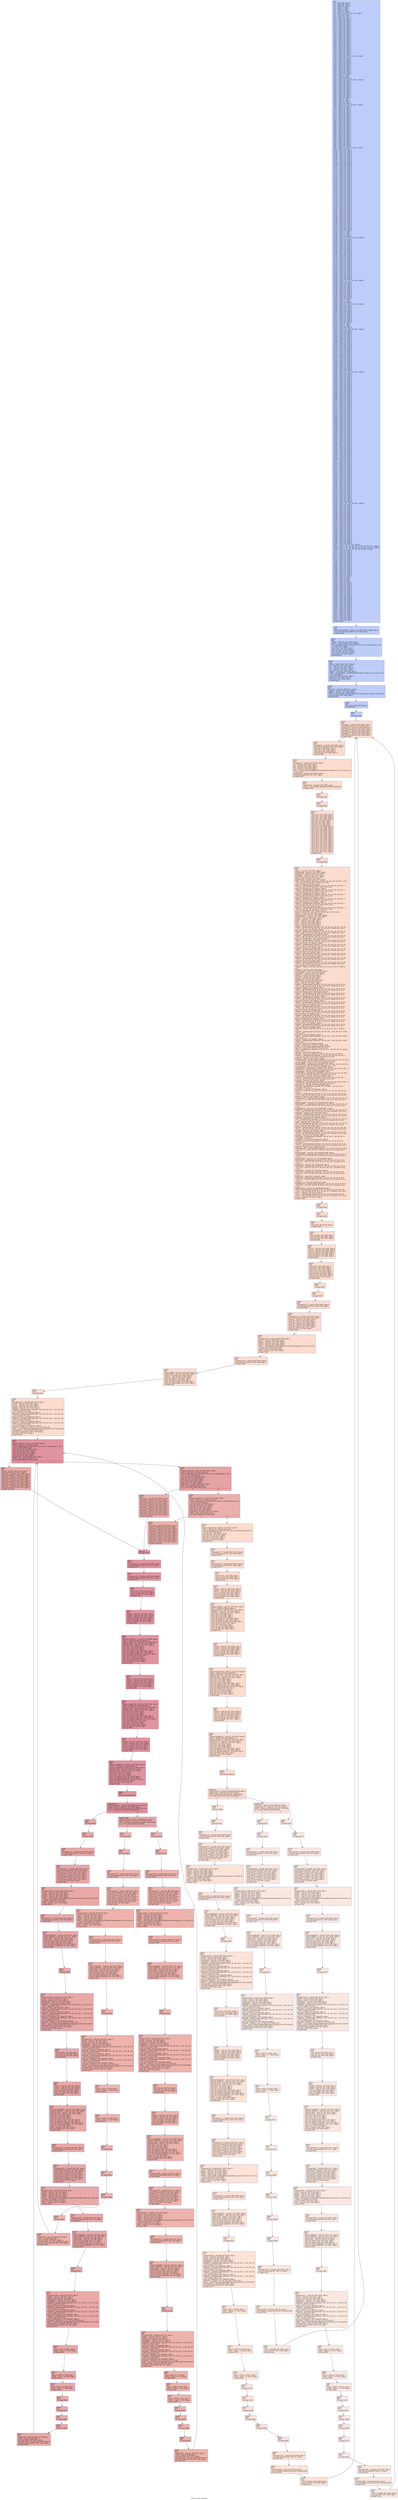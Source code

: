 digraph "CFG for 'main' function" {
	label="CFG for 'main' function";

	Node0x55ce99abbc30 [shape=record,color="#3d50c3ff", style=filled, fillcolor="#6a8bef70",label="{alloc:\l  %0 = alloca i64, align 8\l  %1 = alloca i64, align 8\l  %2 = alloca i64, align 8\l  %3 = alloca i1, align 1\l  %4 = alloca i1, align 1\l  %5 = alloca i1, align 1\l  %6 = alloca i64, align 8\l  %7 = alloca \{ i32, i32, i32, i32 \}, align 8\l  %8 = alloca i32, align 4\l  %9 = alloca i32, align 4\l  %10 = alloca i32, align 4\l  %11 = alloca i32, align 4\l  %12 = alloca i64, align 8\l  %13 = alloca i32, align 4\l  %14 = alloca i32, align 4\l  %15 = alloca i32, align 4\l  %16 = alloca i32, align 4\l  %17 = alloca i32, align 4\l  %18 = alloca i64, align 8\l  %19 = alloca i64, align 8\l  %20 = alloca i32, align 4\l  %21 = alloca i32, align 4\l  %22 = alloca i32, align 4\l  %23 = alloca i32, align 4\l  %24 = alloca i32, align 4\l  %25 = alloca i32, align 4\l  %26 = alloca i32, align 4\l  %27 = alloca i32, align 4\l  %28 = alloca i32, align 4\l  %29 = alloca i32, align 4\l  %30 = alloca i32, align 4\l  %31 = alloca i32, align 4\l  %32 = alloca i32, align 4\l  %33 = alloca i32, align 4\l  %34 = alloca i64, align 8\l  %35 = alloca i64, align 8\l  %36 = alloca \{ i32, i32, i32, i32 \}, align 8\l  %37 = alloca i32, align 4\l  %38 = alloca i32, align 4\l  %39 = alloca i32, align 4\l  %40 = alloca i32, align 4\l  %41 = alloca i64, align 8\l  %42 = alloca i32, align 4\l  %43 = alloca i32, align 4\l  %44 = alloca i32, align 4\l  %45 = alloca i32, align 4\l  %46 = alloca i32, align 4\l  %47 = alloca i64, align 8\l  %48 = alloca i64, align 8\l  %49 = alloca i1, align 1\l  %50 = alloca i1, align 1\l  %51 = alloca i64, align 8\l  %52 = alloca \{ i32, i32, i32, i32 \}, align 8\l  %53 = alloca i32, align 4\l  %54 = alloca i32, align 4\l  %55 = alloca i32, align 4\l  %56 = alloca i32, align 4\l  %57 = alloca i64, align 8\l  %58 = alloca i32, align 4\l  %59 = alloca i32, align 4\l  %60 = alloca i32, align 4\l  %61 = alloca i32, align 4\l  %62 = alloca i32, align 4\l  %63 = alloca i64, align 8\l  %64 = alloca i64, align 8\l  %65 = alloca i1, align 1\l  %66 = alloca i1, align 1\l  %67 = alloca i1, align 1\l  %68 = alloca i64, align 8\l  %69 = alloca \{ i32, i32, i32, i32 \}, align 8\l  %70 = alloca i32, align 4\l  %71 = alloca i32, align 4\l  %72 = alloca i32, align 4\l  %73 = alloca i32, align 4\l  %74 = alloca i64, align 8\l  %75 = alloca i32, align 4\l  %76 = alloca i32, align 4\l  %77 = alloca i32, align 4\l  %78 = alloca i32, align 4\l  %79 = alloca i32, align 4\l  %80 = alloca i64, align 8\l  %81 = alloca i64, align 8\l  %82 = alloca i32, align 4\l  %83 = alloca i32, align 4\l  %84 = alloca i32, align 4\l  %85 = alloca i32, align 4\l  %86 = alloca i32, align 4\l  %87 = alloca i32, align 4\l  %88 = alloca i32, align 4\l  %89 = alloca i32, align 4\l  %90 = alloca i32, align 4\l  %91 = alloca i32, align 4\l  %92 = alloca i32, align 4\l  %93 = alloca i32, align 4\l  %94 = alloca i32, align 4\l  %95 = alloca i32, align 4\l  %96 = alloca i64, align 8\l  %97 = alloca i64, align 8\l  %98 = alloca \{ i32, i32, i32, i32 \}, align 8\l  %99 = alloca i32, align 4\l  %100 = alloca i32, align 4\l  %101 = alloca i32, align 4\l  %102 = alloca i32, align 4\l  %103 = alloca i64, align 8\l  %104 = alloca i32, align 4\l  %105 = alloca i32, align 4\l  %106 = alloca i32, align 4\l  %107 = alloca i32, align 4\l  %108 = alloca i32, align 4\l  %109 = alloca i64, align 8\l  %110 = alloca i64, align 8\l  %111 = alloca i32, align 4\l  %112 = alloca i32, align 4\l  %113 = alloca i32, align 4\l  %114 = alloca i32, align 4\l  %115 = alloca i32, align 4\l  %116 = alloca i32, align 4\l  %117 = alloca i32, align 4\l  %118 = alloca i32, align 4\l  %119 = alloca i32, align 4\l  %120 = alloca i32, align 4\l  %121 = alloca i32, align 4\l  %122 = alloca i32, align 4\l  %123 = alloca i32, align 4\l  %124 = alloca i32, align 4\l  %125 = alloca i32, align 4\l  %126 = alloca i32, align 4\l  %127 = alloca i32, align 4\l  %128 = alloca i32, align 4\l  %129 = alloca i32, align 4\l  %130 = alloca i32, align 4\l  %131 = alloca i32, align 4\l  %132 = alloca i32, align 4\l  %133 = alloca i32, align 4\l  %134 = alloca i32, align 4\l  %135 = alloca i32, align 4\l  %136 = alloca i32, align 4\l  %137 = alloca i32, align 4\l  %138 = alloca i32, align 4\l  %139 = alloca i32, align 4\l  %140 = alloca i32, align 4\l  %141 = alloca i32, align 4\l  %142 = alloca i32, align 4\l  %143 = alloca i32, align 4\l  %144 = alloca i32, align 4\l  %145 = alloca i32, align 4\l  %146 = alloca i32, align 4\l  %147 = alloca i32, align 4\l  %148 = alloca i32, align 4\l  %149 = alloca i32, align 4\l  %150 = alloca i32, align 4\l  %151 = alloca i32, align 4\l  %152 = alloca i32, align 4\l  %153 = alloca i64, align 8\l  %154 = alloca i64, align 8\l  %155 = alloca i1, align 1\l  %156 = alloca i1, align 1\l  %157 = alloca i1, align 1\l  %158 = alloca i64, align 8\l  %159 = alloca \{ i32, i32, i32, i32 \}, align 8\l  %160 = alloca i32, align 4\l  %161 = alloca i32, align 4\l  %162 = alloca i32, align 4\l  %163 = alloca i32, align 4\l  %164 = alloca i64, align 8\l  %165 = alloca i32, align 4\l  %166 = alloca i32, align 4\l  %167 = alloca i32, align 4\l  %168 = alloca i32, align 4\l  %169 = alloca i32, align 4\l  %170 = alloca i64, align 8\l  %171 = alloca i64, align 8\l  %172 = alloca i32, align 4\l  %173 = alloca i32, align 4\l  %174 = alloca i32, align 4\l  %175 = alloca i32, align 4\l  %176 = alloca i32, align 4\l  %177 = alloca i32, align 4\l  %178 = alloca i32, align 4\l  %179 = alloca i32, align 4\l  %180 = alloca i32, align 4\l  %181 = alloca i32, align 4\l  %182 = alloca i32, align 4\l  %183 = alloca i32, align 4\l  %184 = alloca i32, align 4\l  %185 = alloca i32, align 4\l  %186 = alloca i64, align 8\l  %187 = alloca i64, align 8\l  %188 = alloca \{ i32, i32, i32, i32 \}, align 8\l  %189 = alloca i32, align 4\l  %190 = alloca i32, align 4\l  %191 = alloca i32, align 4\l  %192 = alloca i32, align 4\l  %193 = alloca i64, align 8\l  %194 = alloca i32, align 4\l  %195 = alloca i32, align 4\l  %196 = alloca i32, align 4\l  %197 = alloca i32, align 4\l  %198 = alloca i32, align 4\l  %199 = alloca i64, align 8\l  %200 = alloca i64, align 8\l  %201 = alloca i1, align 1\l  %202 = alloca i1, align 1\l  %203 = alloca i64, align 8\l  %204 = alloca \{ i32, i32, i32, i32 \}, align 8\l  %205 = alloca i32, align 4\l  %206 = alloca i32, align 4\l  %207 = alloca i32, align 4\l  %208 = alloca i32, align 4\l  %209 = alloca i64, align 8\l  %210 = alloca i32, align 4\l  %211 = alloca i32, align 4\l  %212 = alloca i32, align 4\l  %213 = alloca i32, align 4\l  %214 = alloca i32, align 4\l  %215 = alloca i64, align 8\l  %216 = alloca i64, align 8\l  %217 = alloca i1, align 1\l  %218 = alloca i1, align 1\l  %219 = alloca i1, align 1\l  %220 = alloca i64, align 8\l  %221 = alloca \{ i32, i32, i32, i32 \}, align 8\l  %222 = alloca i32, align 4\l  %223 = alloca i32, align 4\l  %224 = alloca i32, align 4\l  %225 = alloca i32, align 4\l  %226 = alloca i64, align 8\l  %227 = alloca i32, align 4\l  %228 = alloca i32, align 4\l  %229 = alloca i32, align 4\l  %230 = alloca i32, align 4\l  %231 = alloca i32, align 4\l  %232 = alloca i64, align 8\l  %233 = alloca i64, align 8\l  %234 = alloca i32, align 4\l  %235 = alloca i32, align 4\l  %236 = alloca i32, align 4\l  %237 = alloca i32, align 4\l  %238 = alloca i32, align 4\l  %239 = alloca i32, align 4\l  %240 = alloca i32, align 4\l  %241 = alloca i32, align 4\l  %242 = alloca i32, align 4\l  %243 = alloca i32, align 4\l  %244 = alloca i32, align 4\l  %245 = alloca i32, align 4\l  %246 = alloca i32, align 4\l  %247 = alloca i32, align 4\l  %248 = alloca i64, align 8\l  %249 = alloca i64, align 8\l  %250 = alloca \{ i32, i32, i32, i32 \}, align 8\l  %251 = alloca i32, align 4\l  %252 = alloca i32, align 4\l  %253 = alloca i32, align 4\l  %254 = alloca i32, align 4\l  %255 = alloca i64, align 8\l  %256 = alloca i32, align 4\l  %257 = alloca i32, align 4\l  %258 = alloca i32, align 4\l  %259 = alloca i32, align 4\l  %260 = alloca i32, align 4\l  %261 = alloca i64, align 8\l  %262 = alloca i64, align 8\l  %263 = alloca i32, align 4\l  %264 = alloca i32, align 4\l  %265 = alloca i32, align 4\l  %266 = alloca i32, align 4\l  %267 = alloca i32, align 4\l  %268 = alloca i32, align 4\l  %269 = alloca i32, align 4\l  %270 = alloca i32, align 4\l  %271 = alloca i32, align 4\l  %272 = alloca i32, align 4\l  %273 = alloca i32, align 4\l  %274 = alloca i32, align 4\l  %275 = alloca i32, align 4\l  %276 = alloca i32, align 4\l  %277 = alloca i32, align 4\l  %278 = alloca i32, align 4\l  %279 = alloca i32, align 4\l  %280 = alloca i32, align 4\l  %281 = alloca i32, align 4\l  %282 = alloca i32, align 4\l  %283 = alloca i32, align 4\l  %284 = alloca i32, align 4\l  %285 = alloca i32, align 4\l  %286 = alloca i32, align 4\l  %287 = alloca i32, align 4\l  %288 = alloca i32, align 4\l  %289 = alloca i32, align 4\l  %290 = alloca i32, align 4\l  %291 = alloca i32, align 4\l  %292 = alloca i32, align 4\l  %293 = alloca i32, align 4\l  %294 = alloca i32, align 4\l  %295 = alloca i32, align 4\l  %296 = alloca i32, align 4\l  %297 = alloca i32, align 4\l  %298 = alloca i32, align 4\l  %299 = alloca i32, align 4\l  %300 = alloca i32, align 4\l  %301 = alloca i32, align 4\l  %302 = alloca i32, align 4\l  %303 = alloca i32, align 4\l  %304 = alloca i32, align 4\l  %305 = alloca i64, align 8\l  %306 = alloca i64, align 8\l  %307 = alloca i32, align 4\l  %308 = alloca i32, align 4\l  %309 = alloca i32, align 4\l  %310 = alloca i32, align 4\l  %311 = alloca i32, align 4\l  %312 = alloca i8*, align 8\l  %313 = alloca i32, align 4\l  %314 = alloca i32, align 4\l  %315 = alloca i32, align 4\l  %316 = alloca i32, align 4\l  %317 = alloca i32, align 4\l  %318 = alloca i8*, align 8\l  %319 = alloca i32, align 4\l  %320 = alloca i32, align 4\l  %321 = alloca i32, align 4\l  %322 = alloca i32, align 4\l  %323 = alloca i32, align 4\l  %324 = alloca i8*, align 8\l  %325 = alloca i32, align 4\l  %326 = alloca i32, align 4\l  %327 = alloca i32, align 4\l  %328 = alloca i32, align 4\l  %329 = alloca i32, align 4\l  %330 = alloca i8*, align 8\l  %331 = alloca i32, align 4\l  %332 = alloca i32, align 4\l  %333 = alloca i32, align 4\l  %334 = alloca i32, align 4\l  %335 = alloca i32, align 4\l  %336 = alloca i8*, align 8\l  %337 = alloca i64, align 8\l  %338 = alloca i64, align 8\l  %339 = alloca \{ i32, i32, i32, i32 \}, align 8\l  %340 = alloca i32, align 4\l  %341 = alloca i32, align 4\l  %342 = alloca i32, align 4\l  %343 = alloca i32, align 4\l  %344 = alloca i64, align 8\l  %345 = alloca i32, align 4\l  %346 = alloca i32, align 4\l  %347 = alloca i32, align 4\l  %348 = alloca i32, align 4\l  %349 = alloca i32, align 4\l  %350 = alloca i64, align 8\l  %351 = alloca i64, align 8\l  %352 = alloca i32, align 4\l  %353 = alloca i32, align 4\l  %354 = alloca i32, align 4\l  %355 = alloca i32, align 4\l  %356 = alloca i32, align 4\l  %357 = alloca i32, align 4\l  %358 = alloca i32, align 4\l  %359 = alloca i32, align 4\l  %360 = alloca i32, align 4\l  %361 = alloca i32, align 4\l  %362 = alloca i32, align 4\l  %363 = alloca i32, align 4\l  %364 = alloca i32, align 4\l  %365 = alloca i32, align 4\l  %366 = alloca i64, align 8\l  %367 = alloca \{ i8*, i8*, i8* \}, align 8\l  %368 = alloca \{ i32, i32, i32, i32, i8, i8, i8, i8, i32, i32 \}, align 8\l  %369 = alloca \{ i32, i32, i32, i32, i32, i32, i32, i32, i32 \}, align 8\l  %370 = alloca \{ i32, i32, i32, i32, i32, i32, i64 \}, align 8\l  %371 = alloca i64, align 8\l  %372 = alloca i32, align 4\l  %373 = alloca i32, align 4\l  %374 = alloca i32, align 4\l  %375 = alloca i32, align 4\l  %376 = alloca i32, align 4\l  %377 = alloca i32, align 4\l  %378 = alloca i32, align 4\l  %379 = alloca i32, align 4\l  %380 = alloca i32, align 4\l  %381 = alloca i32, align 4\l  %382 = alloca i32, align 4\l  %383 = alloca i32, align 4\l  %384 = alloca i32, align 4\l  %385 = alloca i32, align 4\l  %386 = alloca i32, align 4\l  %387 = alloca i32, align 4\l  %388 = alloca i32, align 4\l  %389 = alloca i8, align 1\l  %390 = alloca i8, align 1\l  %391 = alloca i8, align 1\l  %392 = alloca i8, align 1\l  %393 = alloca i32, align 4\l  %394 = alloca i32, align 4\l  %395 = alloca i32, align 4\l  %396 = alloca i32, align 4\l  %397 = alloca i64, align 8\l  %398 = alloca i32, align 4\l  %399 = alloca i32, align 4\l  %400 = alloca i32, align 4\l  %401 = alloca i32, align 4\l  %402 = alloca i64, align 8\l  %403 = alloca i64, align 8\l  %404 = alloca i64, align 8\l  %405 = alloca i64, align 8\l  %406 = alloca i64, align 8\l  %407 = alloca i32, align 4\l  %408 = alloca i64, align 8\l  %409 = alloca i32, align 4\l  %410 = alloca i32, align 4\l  %411 = alloca i64, align 8\l  %412 = alloca i32, align 4\l  %413 = alloca i32, align 4\l  %414 = alloca i32, align 4\l  %415 = alloca i32, align 4\l  %416 = alloca i32, align 4\l  %417 = alloca i8*, align 8\l  %418 = alloca i32, align 4\l  br label %419\l}"];
	Node0x55ce99abbc30 -> Node0x55ce99abbde0;
	Node0x55ce99abbde0 [shape=record,color="#3d50c3ff", style=filled, fillcolor="#6a8bef70",label="{%419:\l419:                                              \l  %SDL_INIT_VIDEO = load i32, i32* @SDL_INIT_VIDEO, align 4\l  store i32 %SDL_INIT_VIDEO, i32* %418, align 4\l  br label %420\l}"];
	Node0x55ce99abbde0 -> Node0x55ce99ac0ed0;
	Node0x55ce99ac0ed0 [shape=record,color="#3d50c3ff", style=filled, fillcolor="#6a8bef70",label="{%420:\l420:                                              \l  %flags = load i32, i32* %418, align 4\l  %421 = call i32 @SDL_Init(i32 %flags)\l  store i8* getelementptr inbounds ([5 x i8], [5 x i8]* @string, i32 0, i32\l... 0), i8** %417, align 8\l  store i32 0, i32* %416, align 4\l  store i32 0, i32* %415, align 4\l  store i32 800, i32* %414, align 4\l  store i32 600, i32* %413, align 4\l  store i32 0, i32* %412, align 4\l  br label %422\l}"];
	Node0x55ce99ac0ed0 -> Node0x55ce99ad3720;
	Node0x55ce99ad3720 [shape=record,color="#3d50c3ff", style=filled, fillcolor="#6a8bef70",label="{%422:\l422:                                              \l  %title = load i8*, i8** %417, align 8\l  %x = load i32, i32* %416, align 4\l  %y = load i32, i32* %415, align 4\l  %w = load i32, i32* %414, align 4\l  %h = load i32, i32* %413, align 4\l  %flags1 = load i32, i32* %412, align 4\l  %423 = call i64 @SDL_CreateWindow(i8* %title, i32 %x, i32 %y, i32 %w, i32\l... %h, i32 %flags1)\l  store i64 %423, i64* %411, align 4\l  store i32 0, i32* %410, align 4\l  store i32 0, i32* %409, align 4\l  br label %424\l}"];
	Node0x55ce99ad3720 -> Node0x55ce99acf970;
	Node0x55ce99acf970 [shape=record,color="#3d50c3ff", style=filled, fillcolor="#6a8bef70",label="{%424:\l424:                                              \l  %window = load i64, i64* %411, align 4\l  %index = load i32, i32* %410, align 4\l  %flags2 = load i32, i32* %409, align 4\l  %425 = call i64 @SDL_CreateRenderer(i64 %window, i32 %index, i32 %flags2)\l  store i64 %425, i64* %408, align 4\l  br label %426\l}"];
	Node0x55ce99acf970 -> Node0x55ce99aceb80;
	Node0x55ce99aceb80 [shape=record,color="#3d50c3ff", style=filled, fillcolor="#6a8bef70",label="{%426:\l426:                                              \l  store i32 0, i32* %407, align 4\l  br label %427\l}"];
	Node0x55ce99aceb80 -> Node0x55ce99adab70;
	Node0x55ce99adab70 [shape=record,color="#3d50c3ff", style=filled, fillcolor="#6a8bef70",label="{%427:\l427:                                              \l  br label %428\l}"];
	Node0x55ce99adab70 -> Node0x55ce99aca8b0;
	Node0x55ce99aca8b0 [shape=record,color="#3d50c3ff", style=filled, fillcolor="#f7af9170",label="{%428:\l428:                                              \l  %renderer = load i64, i64* %408, align 4\l  store i64 %renderer, i64* %406, align 4\l  %renderer3 = load i64, i64* %408, align 4\l  store i64 %renderer3, i64* %405, align 4\l  %renderer4 = load i64, i64* %408, align 4\l  store i64 %renderer4, i64* %404, align 4\l  %renderer5 = load i64, i64* %408, align 4\l  store i64 %renderer5, i64* %403, align 4\l  br label %429\l}"];
	Node0x55ce99aca8b0 -> Node0x55ce99af3cb0;
	Node0x55ce99af3cb0 [shape=record,color="#3d50c3ff", style=filled, fillcolor="#f7af9170",label="{%429:\l429:                                              \l  %renderer6 = load i64, i64* %403, align 4\l  store i64 %renderer6, i64* %402, align 4\l  store i32 0, i32* %401, align 4\l  store i32 0, i32* %400, align 4\l  store i32 0, i32* %399, align 4\l  store i32 255, i32* %398, align 4\l  br label %430\l}"];
	Node0x55ce99af3cb0 -> Node0x55ce99b02e80;
	Node0x55ce99b02e80 [shape=record,color="#3d50c3ff", style=filled, fillcolor="#f7af9170",label="{%430:\l430:                                              \l  %renderer7 = load i64, i64* %402, align 4\l  %r = load i32, i32* %401, align 4\l  %g = load i32, i32* %400, align 4\l  %b = load i32, i32* %399, align 4\l  %a = load i32, i32* %398, align 4\l  %431 = call i32 @SDL_SetRenderDrawColor(i64 %renderer7, i32 %r, i32 %g, i32\l... %b, i32 %a)\l  %renderer8 = load i64, i64* %403, align 4\l  store i64 %renderer8, i64* %397, align 4\l  br label %432\l}"];
	Node0x55ce99b02e80 -> Node0x55ce99af8240;
	Node0x55ce99af8240 [shape=record,color="#3d50c3ff", style=filled, fillcolor="#f7af9170",label="{%432:\l432:                                              \l  %renderer9 = load i64, i64* %397, align 4\l  %433 = call i32 @SDL_RenderClear(i64 %renderer9)\l  br label %434\l}"];
	Node0x55ce99af8240 -> Node0x55ce99b036e0;
	Node0x55ce99b036e0 [shape=record,color="#3d50c3ff", style=filled, fillcolor="#f7af9170",label="{%434:\l434:                                              \l  br label %435\l}"];
	Node0x55ce99b036e0 -> Node0x55ce99b06720;
	Node0x55ce99b06720 [shape=record,color="#3d50c3ff", style=filled, fillcolor="#f7af9170",label="{%435:\l435:                                              \l  br label %436\l}"];
	Node0x55ce99b06720 -> Node0x55ce99b16140;
	Node0x55ce99b16140 [shape=record,color="#3d50c3ff", style=filled, fillcolor="#f7af9170",label="{%436:\l436:                                              \l  store i32 0, i32* %396, align 4\l  store i32 0, i32* %395, align 4\l  store i32 0, i32* %394, align 4\l  store i32 0, i32* %393, align 4\l  store i8 0, i8* %392, align 1\l  store i8 0, i8* %391, align 1\l  store i8 0, i8* %390, align 1\l  store i8 0, i8* %389, align 1\l  store i32 0, i32* %388, align 4\l  store i32 0, i32* %387, align 4\l  store i32 0, i32* %386, align 4\l  store i32 0, i32* %385, align 4\l  store i32 0, i32* %384, align 4\l  store i32 0, i32* %383, align 4\l  store i32 0, i32* %382, align 4\l  store i32 0, i32* %381, align 4\l  store i32 0, i32* %380, align 4\l  store i32 0, i32* %379, align 4\l  store i32 0, i32* %378, align 4\l  store i32 0, i32* %377, align 4\l  store i32 0, i32* %376, align 4\l  store i32 0, i32* %375, align 4\l  store i32 0, i32* %374, align 4\l  store i32 0, i32* %373, align 4\l  store i32 0, i32* %372, align 4\l  store i64 0, i64* %371, align 4\l  br label %437\l}"];
	Node0x55ce99b16140 -> Node0x55ce99b1aa80;
	Node0x55ce99b1aa80 [shape=record,color="#3d50c3ff", style=filled, fillcolor="#f7af9170",label="{%437:\l437:                                              \l  br label %438\l}"];
	Node0x55ce99b1aa80 -> Node0x55ce99af78d0;
	Node0x55ce99af78d0 [shape=record,color="#3d50c3ff", style=filled, fillcolor="#f7af9170",label="{%438:\l438:                                              \l  %type = load i32, i32* %377, align 4\l  %timestamp = load i32, i32* %376, align 4\l  %windowID = load i32, i32* %375, align 4\l  %padding = load i32, i32* %374, align 4\l  %scancode = load i32, i32* %373, align 4\l  %sym = load i32, i32* %372, align 4\l  %padding10 = load i64, i64* %371, align 4\l  %gep = getelementptr inbounds \{ i32, i32, i32, i32, i32, i32, i64 \}, \{ i32,\l... i32, i32, i32, i32, i32, i64 \}* %370, i32 0, i32 0\l  store i32 %type, i32* %gep, align 4\l  %gep11 = getelementptr inbounds \{ i32, i32, i32, i32, i32, i32, i64 \}, \{\l... i32, i32, i32, i32, i32, i32, i64 \}* %370, i32 0, i32 1\l  store i32 %timestamp, i32* %gep11, align 4\l  %gep12 = getelementptr inbounds \{ i32, i32, i32, i32, i32, i32, i64 \}, \{\l... i32, i32, i32, i32, i32, i32, i64 \}* %370, i32 0, i32 2\l  store i32 %windowID, i32* %gep12, align 4\l  %gep13 = getelementptr inbounds \{ i32, i32, i32, i32, i32, i32, i64 \}, \{\l... i32, i32, i32, i32, i32, i32, i64 \}* %370, i32 0, i32 3\l  store i32 %padding, i32* %gep13, align 4\l  %gep14 = getelementptr inbounds \{ i32, i32, i32, i32, i32, i32, i64 \}, \{\l... i32, i32, i32, i32, i32, i32, i64 \}* %370, i32 0, i32 4\l  store i32 %scancode, i32* %gep14, align 4\l  %gep15 = getelementptr inbounds \{ i32, i32, i32, i32, i32, i32, i64 \}, \{\l... i32, i32, i32, i32, i32, i32, i64 \}* %370, i32 0, i32 5\l  store i32 %sym, i32* %gep15, align 4\l  %gep16 = getelementptr inbounds \{ i32, i32, i32, i32, i32, i32, i64 \}, \{\l... i32, i32, i32, i32, i32, i32, i64 \}* %370, i32 0, i32 6\l  store i64 %padding10, i64* %gep16, align 4\l  %cast = bitcast \{ i32, i32, i32, i32, i32, i32, i64 \}* %370 to i8*\l  %type17 = load i32, i32* %386, align 4\l  %timestamp18 = load i32, i32* %385, align 4\l  %windowID19 = load i32, i32* %384, align 4\l  %which = load i32, i32* %383, align 4\l  %state = load i32, i32* %382, align 4\l  %x20 = load i32, i32* %381, align 4\l  %y21 = load i32, i32* %380, align 4\l  %xrel = load i32, i32* %379, align 4\l  %yrel = load i32, i32* %378, align 4\l  %gep22 = getelementptr inbounds \{ i32, i32, i32, i32, i32, i32, i32, i32,\l... i32 \}, \{ i32, i32, i32, i32, i32, i32, i32, i32, i32 \}* %369, i32 0, i32 0\l  store i32 %type17, i32* %gep22, align 4\l  %gep23 = getelementptr inbounds \{ i32, i32, i32, i32, i32, i32, i32, i32,\l... i32 \}, \{ i32, i32, i32, i32, i32, i32, i32, i32, i32 \}* %369, i32 0, i32 1\l  store i32 %timestamp18, i32* %gep23, align 4\l  %gep24 = getelementptr inbounds \{ i32, i32, i32, i32, i32, i32, i32, i32,\l... i32 \}, \{ i32, i32, i32, i32, i32, i32, i32, i32, i32 \}* %369, i32 0, i32 2\l  store i32 %windowID19, i32* %gep24, align 4\l  %gep25 = getelementptr inbounds \{ i32, i32, i32, i32, i32, i32, i32, i32,\l... i32 \}, \{ i32, i32, i32, i32, i32, i32, i32, i32, i32 \}* %369, i32 0, i32 3\l  store i32 %which, i32* %gep25, align 4\l  %gep26 = getelementptr inbounds \{ i32, i32, i32, i32, i32, i32, i32, i32,\l... i32 \}, \{ i32, i32, i32, i32, i32, i32, i32, i32, i32 \}* %369, i32 0, i32 4\l  store i32 %state, i32* %gep26, align 4\l  %gep27 = getelementptr inbounds \{ i32, i32, i32, i32, i32, i32, i32, i32,\l... i32 \}, \{ i32, i32, i32, i32, i32, i32, i32, i32, i32 \}* %369, i32 0, i32 5\l  store i32 %x20, i32* %gep27, align 4\l  %gep28 = getelementptr inbounds \{ i32, i32, i32, i32, i32, i32, i32, i32,\l... i32 \}, \{ i32, i32, i32, i32, i32, i32, i32, i32, i32 \}* %369, i32 0, i32 6\l  store i32 %y21, i32* %gep28, align 4\l  %gep29 = getelementptr inbounds \{ i32, i32, i32, i32, i32, i32, i32, i32,\l... i32 \}, \{ i32, i32, i32, i32, i32, i32, i32, i32, i32 \}* %369, i32 0, i32 7\l  store i32 %xrel, i32* %gep29, align 4\l  %gep30 = getelementptr inbounds \{ i32, i32, i32, i32, i32, i32, i32, i32,\l... i32 \}, \{ i32, i32, i32, i32, i32, i32, i32, i32, i32 \}* %369, i32 0, i32 8\l  store i32 %yrel, i32* %gep30, align 4\l  %cast31 = bitcast \{ i32, i32, i32, i32, i32, i32, i32, i32, i32 \}* %369 to\l... i8*\l  %type32 = load i32, i32* %396, align 4\l  %timestamp33 = load i32, i32* %395, align 4\l  %windowId = load i32, i32* %394, align 4\l  %which34 = load i32, i32* %393, align 4\l  %button = load i8, i8* %392, align 1\l  %state35 = load i8, i8* %391, align 1\l  %clicks = load i8, i8* %390, align 1\l  %padding36 = load i8, i8* %389, align 1\l  %x37 = load i32, i32* %388, align 4\l  %y38 = load i32, i32* %387, align 4\l  %gep39 = getelementptr inbounds \{ i32, i32, i32, i32, i8, i8, i8, i8, i32,\l... i32 \}, \{ i32, i32, i32, i32, i8, i8, i8, i8, i32, i32 \}* %368, i32 0, i32 0\l  store i32 %type32, i32* %gep39, align 4\l  %gep40 = getelementptr inbounds \{ i32, i32, i32, i32, i8, i8, i8, i8, i32,\l... i32 \}, \{ i32, i32, i32, i32, i8, i8, i8, i8, i32, i32 \}* %368, i32 0, i32 1\l  store i32 %timestamp33, i32* %gep40, align 4\l  %gep41 = getelementptr inbounds \{ i32, i32, i32, i32, i8, i8, i8, i8, i32,\l... i32 \}, \{ i32, i32, i32, i32, i8, i8, i8, i8, i32, i32 \}* %368, i32 0, i32 2\l  store i32 %windowId, i32* %gep41, align 4\l  %gep42 = getelementptr inbounds \{ i32, i32, i32, i32, i8, i8, i8, i8, i32,\l... i32 \}, \{ i32, i32, i32, i32, i8, i8, i8, i8, i32, i32 \}* %368, i32 0, i32 3\l  store i32 %which34, i32* %gep42, align 4\l  %gep43 = getelementptr inbounds \{ i32, i32, i32, i32, i8, i8, i8, i8, i32,\l... i32 \}, \{ i32, i32, i32, i32, i8, i8, i8, i8, i32, i32 \}* %368, i32 0, i32 4\l  store i8 %button, i8* %gep43, align 1\l  %gep44 = getelementptr inbounds \{ i32, i32, i32, i32, i8, i8, i8, i8, i32,\l... i32 \}, \{ i32, i32, i32, i32, i8, i8, i8, i8, i32, i32 \}* %368, i32 0, i32 5\l  store i8 %state35, i8* %gep44, align 1\l  %gep45 = getelementptr inbounds \{ i32, i32, i32, i32, i8, i8, i8, i8, i32,\l... i32 \}, \{ i32, i32, i32, i32, i8, i8, i8, i8, i32, i32 \}* %368, i32 0, i32 6\l  store i8 %clicks, i8* %gep45, align 1\l  %gep46 = getelementptr inbounds \{ i32, i32, i32, i32, i8, i8, i8, i8, i32,\l... i32 \}, \{ i32, i32, i32, i32, i8, i8, i8, i8, i32, i32 \}* %368, i32 0, i32 7\l  store i8 %padding36, i8* %gep46, align 1\l  %gep47 = getelementptr inbounds \{ i32, i32, i32, i32, i8, i8, i8, i8, i32,\l... i32 \}, \{ i32, i32, i32, i32, i8, i8, i8, i8, i32, i32 \}* %368, i32 0, i32 8\l  store i32 %x37, i32* %gep47, align 4\l  %gep48 = getelementptr inbounds \{ i32, i32, i32, i32, i8, i8, i8, i8, i32,\l... i32 \}, \{ i32, i32, i32, i32, i8, i8, i8, i8, i32, i32 \}* %368, i32 0, i32 9\l  store i32 %y38, i32* %gep48, align 4\l  %cast49 = bitcast \{ i32, i32, i32, i32, i8, i8, i8, i8, i32, i32 \}* %368 to\l... i8*\l  %gep50 = getelementptr inbounds \{ i8*, i8*, i8* \}, \{ i8*, i8*, i8* \}* %367,\l... i32 0, i32 0\l  store i8* %cast, i8** %gep50, align 8\l  %gep51 = getelementptr inbounds \{ i8*, i8*, i8* \}, \{ i8*, i8*, i8* \}* %367,\l... i32 0, i32 1\l  store i8* %cast31, i8** %gep51, align 8\l  %gep52 = getelementptr inbounds \{ i8*, i8*, i8* \}, \{ i8*, i8*, i8* \}* %367,\l... i32 0, i32 2\l  store i8* %cast49, i8** %gep52, align 8\l  %cast53 = bitcast \{ i8*, i8*, i8* \}* %367 to i8*\l  %439 = call i8* @SDL_WaitEventEx(i8* %cast53)\l  %cast54 = bitcast i8* %439 to \{ i8*, i8*, i8* \}*\l  %key = getelementptr inbounds \{ i8*, i8*, i8* \}, \{ i8*, i8*, i8* \}* %cast54,\l... i32 0, i32 0\l  %key55 = load i8*, i8** %key, align 8\l  %cast56 = bitcast i8* %key55 to \{ i32, i32, i32, i32, i32, i32, i64 \}*\l  %type57 = getelementptr inbounds \{ i32, i32, i32, i32, i32, i32, i64 \}, \{\l... i32, i32, i32, i32, i32, i32, i64 \}* %cast56, i32 0, i32 0\l  %type58 = load i32, i32* %type57, align 4\l  %timestamp59 = getelementptr inbounds \{ i32, i32, i32, i32, i32, i32, i64 \},\l... \{ i32, i32, i32, i32, i32, i32, i64 \}* %cast56, i32 0, i32 1\l  %timestamp60 = load i32, i32* %timestamp59, align 4\l  %windowID61 = getelementptr inbounds \{ i32, i32, i32, i32, i32, i32, i64 \},\l... \{ i32, i32, i32, i32, i32, i32, i64 \}* %cast56, i32 0, i32 2\l  %windowID62 = load i32, i32* %windowID61, align 4\l  %padding63 = getelementptr inbounds \{ i32, i32, i32, i32, i32, i32, i64 \}, \{\l... i32, i32, i32, i32, i32, i32, i64 \}* %cast56, i32 0, i32 3\l  %padding64 = load i32, i32* %padding63, align 4\l  %scancode65 = getelementptr inbounds \{ i32, i32, i32, i32, i32, i32, i64 \},\l... \{ i32, i32, i32, i32, i32, i32, i64 \}* %cast56, i32 0, i32 4\l  %scancode66 = load i32, i32* %scancode65, align 4\l  %sym67 = getelementptr inbounds \{ i32, i32, i32, i32, i32, i32, i64 \}, \{\l... i32, i32, i32, i32, i32, i32, i64 \}* %cast56, i32 0, i32 5\l  %sym68 = load i32, i32* %sym67, align 4\l  %padding69 = getelementptr inbounds \{ i32, i32, i32, i32, i32, i32, i64 \}, \{\l... i32, i32, i32, i32, i32, i32, i64 \}* %cast56, i32 0, i32 6\l  %padding70 = load i64, i64* %padding69, align 4\l  %motion = getelementptr inbounds \{ i8*, i8*, i8* \}, \{ i8*, i8*, i8* \}*\l... %cast54, i32 0, i32 1\l  %motion71 = load i8*, i8** %motion, align 8\l  %cast72 = bitcast i8* %motion71 to \{ i32, i32, i32, i32, i32, i32, i32, i32,\l... i32 \}*\l  %type73 = getelementptr inbounds \{ i32, i32, i32, i32, i32, i32, i32, i32,\l... i32 \}, \{ i32, i32, i32, i32, i32, i32, i32, i32, i32 \}* %cast72, i32 0, i32 0\l  %type74 = load i32, i32* %type73, align 4\l  %timestamp75 = getelementptr inbounds \{ i32, i32, i32, i32, i32, i32, i32,\l... i32, i32 \}, \{ i32, i32, i32, i32, i32, i32, i32, i32, i32 \}* %cast72, i32 0,\l... i32 1\l  %timestamp76 = load i32, i32* %timestamp75, align 4\l  %windowID77 = getelementptr inbounds \{ i32, i32, i32, i32, i32, i32, i32,\l... i32, i32 \}, \{ i32, i32, i32, i32, i32, i32, i32, i32, i32 \}* %cast72, i32 0,\l... i32 2\l  %windowID78 = load i32, i32* %windowID77, align 4\l  %which79 = getelementptr inbounds \{ i32, i32, i32, i32, i32, i32, i32, i32,\l... i32 \}, \{ i32, i32, i32, i32, i32, i32, i32, i32, i32 \}* %cast72, i32 0, i32 3\l  %which80 = load i32, i32* %which79, align 4\l  %state81 = getelementptr inbounds \{ i32, i32, i32, i32, i32, i32, i32, i32,\l... i32 \}, \{ i32, i32, i32, i32, i32, i32, i32, i32, i32 \}* %cast72, i32 0, i32 4\l  %state82 = load i32, i32* %state81, align 4\l  %x83 = getelementptr inbounds \{ i32, i32, i32, i32, i32, i32, i32, i32, i32\l... \}, \{ i32, i32, i32, i32, i32, i32, i32, i32, i32 \}* %cast72, i32 0, i32 5\l  %x84 = load i32, i32* %x83, align 4\l  %y85 = getelementptr inbounds \{ i32, i32, i32, i32, i32, i32, i32, i32, i32\l... \}, \{ i32, i32, i32, i32, i32, i32, i32, i32, i32 \}* %cast72, i32 0, i32 6\l  %y86 = load i32, i32* %y85, align 4\l  %xrel87 = getelementptr inbounds \{ i32, i32, i32, i32, i32, i32, i32, i32,\l... i32 \}, \{ i32, i32, i32, i32, i32, i32, i32, i32, i32 \}* %cast72, i32 0, i32 7\l  %xrel88 = load i32, i32* %xrel87, align 4\l  %yrel89 = getelementptr inbounds \{ i32, i32, i32, i32, i32, i32, i32, i32,\l... i32 \}, \{ i32, i32, i32, i32, i32, i32, i32, i32, i32 \}* %cast72, i32 0, i32 8\l  %yrel90 = load i32, i32* %yrel89, align 4\l  %button91 = getelementptr inbounds \{ i8*, i8*, i8* \}, \{ i8*, i8*, i8* \}*\l... %cast54, i32 0, i32 2\l  %button92 = load i8*, i8** %button91, align 8\l  %cast93 = bitcast i8* %button92 to \{ i32, i32, i32, i32, i8, i8, i8, i8,\l... i32, i32 \}*\l  %type94 = getelementptr inbounds \{ i32, i32, i32, i32, i8, i8, i8, i8, i32,\l... i32 \}, \{ i32, i32, i32, i32, i8, i8, i8, i8, i32, i32 \}* %cast93, i32 0, i32 0\l  %type95 = load i32, i32* %type94, align 4\l  %timestamp96 = getelementptr inbounds \{ i32, i32, i32, i32, i8, i8, i8, i8,\l... i32, i32 \}, \{ i32, i32, i32, i32, i8, i8, i8, i8, i32, i32 \}* %cast93, i32 0,\l... i32 1\l  %timestamp97 = load i32, i32* %timestamp96, align 4\l  %windowId98 = getelementptr inbounds \{ i32, i32, i32, i32, i8, i8, i8, i8,\l... i32, i32 \}, \{ i32, i32, i32, i32, i8, i8, i8, i8, i32, i32 \}* %cast93, i32 0,\l... i32 2\l  %windowId99 = load i32, i32* %windowId98, align 4\l  %which100 = getelementptr inbounds \{ i32, i32, i32, i32, i8, i8, i8, i8,\l... i32, i32 \}, \{ i32, i32, i32, i32, i8, i8, i8, i8, i32, i32 \}* %cast93, i32 0,\l... i32 3\l  %which101 = load i32, i32* %which100, align 4\l  %button102 = getelementptr inbounds \{ i32, i32, i32, i32, i8, i8, i8, i8,\l... i32, i32 \}, \{ i32, i32, i32, i32, i8, i8, i8, i8, i32, i32 \}* %cast93, i32 0,\l... i32 4\l  %button103 = load i8, i8* %button102, align 1\l  %state104 = getelementptr inbounds \{ i32, i32, i32, i32, i8, i8, i8, i8,\l... i32, i32 \}, \{ i32, i32, i32, i32, i8, i8, i8, i8, i32, i32 \}* %cast93, i32 0,\l... i32 5\l  %state105 = load i8, i8* %state104, align 1\l  %clicks106 = getelementptr inbounds \{ i32, i32, i32, i32, i8, i8, i8, i8,\l... i32, i32 \}, \{ i32, i32, i32, i32, i8, i8, i8, i8, i32, i32 \}* %cast93, i32 0,\l... i32 6\l  %clicks107 = load i8, i8* %clicks106, align 1\l  %padding108 = getelementptr inbounds \{ i32, i32, i32, i32, i8, i8, i8, i8,\l... i32, i32 \}, \{ i32, i32, i32, i32, i8, i8, i8, i8, i32, i32 \}* %cast93, i32 0,\l... i32 7\l  %padding109 = load i8, i8* %padding108, align 1\l  %x110 = getelementptr inbounds \{ i32, i32, i32, i32, i8, i8, i8, i8, i32,\l... i32 \}, \{ i32, i32, i32, i32, i8, i8, i8, i8, i32, i32 \}* %cast93, i32 0, i32 8\l  %x111 = load i32, i32* %x110, align 4\l  %y112 = getelementptr inbounds \{ i32, i32, i32, i32, i8, i8, i8, i8, i32,\l... i32 \}, \{ i32, i32, i32, i32, i8, i8, i8, i8, i32, i32 \}* %cast93, i32 0, i32 9\l  %y113 = load i32, i32* %y112, align 4\l  br label %440\l}"];
	Node0x55ce99af78d0 -> Node0x55ce99b17950;
	Node0x55ce99b17950 [shape=record,color="#3d50c3ff", style=filled, fillcolor="#f7af9170",label="{%440:\l440:                                              \l  br label %441\l}"];
	Node0x55ce99b17950 -> Node0x55ce99b0eb20;
	Node0x55ce99b0eb20 [shape=record,color="#3d50c3ff", style=filled, fillcolor="#f7af9170",label="{%441:\l441:                                              \l  br label %442\l}"];
	Node0x55ce99b0eb20 -> Node0x55ce99b13da0;
	Node0x55ce99b13da0 [shape=record,color="#3d50c3ff", style=filled, fillcolor="#f7af9170",label="{%442:\l442:                                              \l  store i64 0, i64* %366, align 4\l  br label %443\l}"];
	Node0x55ce99b13da0 -> Node0x55ce99b29940;
	Node0x55ce99b29940 [shape=record,color="#3d50c3ff", style=filled, fillcolor="#f7af9170",label="{%443:\l443:                                              \l  store i32 252, i32* %365, align 4\l  store i32 252, i32* %364, align 4\l  store i32 252, i32* %363, align 4\l  br label %444\l}"];
	Node0x55ce99b29940 -> Node0x55ce99b37f70;
	Node0x55ce99b37f70 [shape=record,color="#3d50c3ff", style=filled, fillcolor="#f7af9170",label="{%444:\l444:                                              \l  %b114 = load i32, i32* %363, align 4\l  %g115 = load i32, i32* %364, align 4\l  %r116 = load i32, i32* %365, align 4\l  store i32 %r116, i32* %362, align 4\l  store i32 %g115, i32* %361, align 4\l  store i32 %b114, i32* %360, align 4\l  br label %445\l}"];
	Node0x55ce99b37f70 -> Node0x55ce99b43cb0;
	Node0x55ce99b43cb0 [shape=record,color="#3d50c3ff", style=filled, fillcolor="#f7af9170",label="{%445:\l445:                                              \l  store i32 0, i32* %359, align 4\l  store i32 0, i32* %358, align 4\l  store i32 0, i32* %357, align 4\l  store i32 10, i32* %356, align 4\l  store i32 10, i32* %355, align 4\l  store i32 250, i32* %354, align 4\l  store i32 150, i32* %353, align 4\l  store i32 0, i32* %352, align 4\l  br label %446\l}"];
	Node0x55ce99b43cb0 -> Node0x55ce99afdad0;
	Node0x55ce99afdad0 [shape=record,color="#3d50c3ff", style=filled, fillcolor="#f7af9170",label="{%446:\l446:                                              \l  br label %447\l}"];
	Node0x55ce99afdad0 -> Node0x55ce99b31370;
	Node0x55ce99b31370 [shape=record,color="#3d50c3ff", style=filled, fillcolor="#f7af9170",label="{%447:\l447:                                              \l  br label %448\l}"];
	Node0x55ce99b31370 -> Node0x55ce99af48f0;
	Node0x55ce99af48f0 [shape=record,color="#3d50c3ff", style=filled, fillcolor="#f7af9170",label="{%448:\l448:                                              \l  %renderer117 = load i64, i64* %404, align 4\l  store i64 %renderer117, i64* %351, align 4\l  br label %449\l}"];
	Node0x55ce99af48f0 -> Node0x55ce99b46b00;
	Node0x55ce99b46b00 [shape=record,color="#3d50c3ff", style=filled, fillcolor="#f7af9170",label="{%449:\l449:                                              \l  %renderer118 = load i64, i64* %351, align 4\l  store i64 %renderer118, i64* %350, align 4\l  %color.r = load i32, i32* %362, align 4\l  store i32 %color.r, i32* %349, align 4\l  %color.g = load i32, i32* %361, align 4\l  store i32 %color.g, i32* %348, align 4\l  %color.b = load i32, i32* %360, align 4\l  store i32 %color.b, i32* %347, align 4\l  store i32 255, i32* %346, align 4\l  br label %450\l}"];
	Node0x55ce99b46b00 -> Node0x55ce99b597b0;
	Node0x55ce99b597b0 [shape=record,color="#3d50c3ff", style=filled, fillcolor="#f7af9170",label="{%450:\l450:                                              \l  %renderer119 = load i64, i64* %350, align 4\l  %r120 = load i32, i32* %349, align 4\l  %g121 = load i32, i32* %348, align 4\l  %b122 = load i32, i32* %347, align 4\l  %a123 = load i32, i32* %346, align 4\l  %451 = call i32 @SDL_SetRenderDrawColor(i64 %renderer119, i32 %r120, i32\l... %g121, i32 %b122, i32 %a123)\l  store i32 %451, i32* %345, align 4\l  %452 = load i32, i32* %345, align 4\l  br label %453\l}"];
	Node0x55ce99b597b0 -> Node0x55ce99b550e0;
	Node0x55ce99b550e0 [shape=record,color="#3d50c3ff", style=filled, fillcolor="#f7af9170",label="{%453:\l453:                                              \l  %renderer124 = load i64, i64* %404, align 4\l  store i64 %renderer124, i64* %344, align 4\l  br label %454\l}"];
	Node0x55ce99b550e0 -> Node0x55ce99b4c2d0;
	Node0x55ce99b4c2d0 [shape=record,color="#3d50c3ff", style=filled, fillcolor="#f7af9170",label="{%454:\l454:                                              \l  %item.height = load i32, i32* %353, align 4\l  %item.width = load i32, i32* %354, align 4\l  %item.y = load i32, i32* %355, align 4\l  %item.x = load i32, i32* %356, align 4\l  store i32 %item.x, i32* %343, align 4\l  store i32 %item.y, i32* %342, align 4\l  store i32 %item.width, i32* %341, align 4\l  store i32 %item.height, i32* %340, align 4\l  br label %455\l}"];
	Node0x55ce99b4c2d0 -> Node0x55ce99b69570;
	Node0x55ce99b69570 [shape=record,color="#3d50c3ff", style=filled, fillcolor="#f7af9170",label="{%455:\l455:                                              \l  br label %456\l}"];
	Node0x55ce99b69570 -> Node0x55ce99b4d160;
	Node0x55ce99b4d160 [shape=record,color="#3d50c3ff", style=filled, fillcolor="#f7af9170",label="{%456:\l456:                                              \l  %renderer125 = load i64, i64* %344, align 4\l  %x126 = load i32, i32* %343, align 4\l  %y127 = load i32, i32* %342, align 4\l  %width = load i32, i32* %341, align 4\l  %height = load i32, i32* %340, align 4\l  %gep128 = getelementptr inbounds \{ i32, i32, i32, i32 \}, \{ i32, i32, i32,\l... i32 \}* %339, i32 0, i32 0\l  store i32 %x126, i32* %gep128, align 4\l  %gep129 = getelementptr inbounds \{ i32, i32, i32, i32 \}, \{ i32, i32, i32,\l... i32 \}* %339, i32 0, i32 1\l  store i32 %y127, i32* %gep129, align 4\l  %gep130 = getelementptr inbounds \{ i32, i32, i32, i32 \}, \{ i32, i32, i32,\l... i32 \}* %339, i32 0, i32 2\l  store i32 %width, i32* %gep130, align 4\l  %gep131 = getelementptr inbounds \{ i32, i32, i32, i32 \}, \{ i32, i32, i32,\l... i32 \}* %339, i32 0, i32 3\l  store i32 %height, i32* %gep131, align 4\l  %cast132 = bitcast \{ i32, i32, i32, i32 \}* %339 to i8*\l  %457 = call i32 @SDL_RenderFillRect(i64 %renderer125, i8* %cast132)\l  %renderer133 = load i64, i64* %404, align 4\l  store i64 %renderer133, i64* %338, align 4\l  store i64 0, i64* %337, align 4\l  br label %458\l}"];
	Node0x55ce99b4d160 -> Node0x55ce99b698d0;
	Node0x55ce99b698d0 [shape=record,color="#b70d28ff", style=filled, fillcolor="#b70d2870",label="{%458:\l458:                                              \l  %state.counter = load i32, i32* %407, align 4\l  %459 = add i32 30, %state.counter\l  store i8* getelementptr inbounds ([10 x i8], [10 x i8]* @string.1, i32 0,\l... i32 0), i8** %336, align 8\l  store i32 %459, i32* %335, align 4\l  store i32 30, i32* %334, align 4\l  store i32 210, i32* %333, align 4\l  store i32 30, i32* %332, align 4\l  store i32 0, i32* %331, align 4\l  %index134 = load i64, i64* %337, align 4\l  %460 = icmp eq i64 %index134, 0\l  br i1 %460, label %467, label %461\l|{<s0>T|<s1>F}}"];
	Node0x55ce99b698d0:s0 -> Node0x55ce99b71d70;
	Node0x55ce99b698d0:s1 -> Node0x55ce99b716f0;
	Node0x55ce99b716f0 [shape=record,color="#b70d28ff", style=filled, fillcolor="#c32e3170",label="{%461:\l461:                                              \l  %state.counter135 = load i32, i32* %407, align 4\l  %462 = add i32 30, %state.counter135\l  store i8* getelementptr inbounds ([10 x i8], [10 x i8]* @string.2, i32 0,\l... i32 0), i8** %330, align 8\l  store i32 %462, i32* %329, align 4\l  store i32 70, i32* %328, align 4\l  store i32 210, i32* %327, align 4\l  store i32 30, i32* %326, align 4\l  store i32 0, i32* %325, align 4\l  %index136 = load i64, i64* %337, align 4\l  %463 = icmp eq i64 %index136, 1\l  br i1 %463, label %468, label %464\l|{<s0>T|<s1>F}}"];
	Node0x55ce99b716f0:s0 -> Node0x55ce99b7cfd0;
	Node0x55ce99b716f0:s1 -> Node0x55ce99b7c950;
	Node0x55ce99b7c950 [shape=record,color="#3d50c3ff", style=filled, fillcolor="#d24b4070",label="{%464:\l464:                                              \l  %state.counter137 = load i32, i32* %407, align 4\l  %465 = add i32 30, %state.counter137\l  store i8* getelementptr inbounds ([10 x i8], [10 x i8]* @string.3, i32 0,\l... i32 0), i8** %324, align 8\l  store i32 %465, i32* %323, align 4\l  store i32 110, i32* %322, align 4\l  store i32 70, i32* %321, align 4\l  store i32 30, i32* %320, align 4\l  store i32 0, i32* %319, align 4\l  %index138 = load i64, i64* %337, align 4\l  %466 = icmp eq i64 %index138, 2\l  br i1 %466, label %469, label %470\l|{<s0>T|<s1>F}}"];
	Node0x55ce99b7c950:s0 -> Node0x55ce99b884b0;
	Node0x55ce99b7c950:s1 -> Node0x55ce99b87e30;
	Node0x55ce99b71d70 [shape=record,color="#3d50c3ff", style=filled, fillcolor="#cc403a70",label="{%467:\l467:                                              \l  %load = load i8*, i8** %336, align 8\l  store i8* %load, i8** %312, align 8\l  %load141 = load i32, i32* %335, align 4\l  store i32 %load141, i32* %311, align 4\l  %load144 = load i32, i32* %334, align 4\l  store i32 %load144, i32* %310, align 4\l  %load147 = load i32, i32* %333, align 4\l  store i32 %load147, i32* %309, align 4\l  %load150 = load i32, i32* %332, align 4\l  store i32 %load150, i32* %308, align 4\l  %load153 = load i32, i32* %331, align 4\l  store i32 %load153, i32* %307, align 4\l  br label %junction\l}"];
	Node0x55ce99b71d70 -> Node0x55ce99b83cf0;
	Node0x55ce99b7cfd0 [shape=record,color="#3d50c3ff", style=filled, fillcolor="#d24b4070",label="{%468:\l468:                                              \l  %load139 = load i8*, i8** %330, align 8\l  store i8* %load139, i8** %312, align 8\l  %load142 = load i32, i32* %329, align 4\l  store i32 %load142, i32* %311, align 4\l  %load145 = load i32, i32* %328, align 4\l  store i32 %load145, i32* %310, align 4\l  %load148 = load i32, i32* %327, align 4\l  store i32 %load148, i32* %309, align 4\l  %load151 = load i32, i32* %326, align 4\l  store i32 %load151, i32* %308, align 4\l  %load154 = load i32, i32* %325, align 4\l  store i32 %load154, i32* %307, align 4\l  br label %junction\l}"];
	Node0x55ce99b7cfd0 -> Node0x55ce99b83cf0;
	Node0x55ce99b884b0 [shape=record,color="#3d50c3ff", style=filled, fillcolor="#d24b4070",label="{%469:\l469:                                              \l  %load140 = load i8*, i8** %324, align 8\l  store i8* %load140, i8** %312, align 8\l  %load143 = load i32, i32* %323, align 4\l  store i32 %load143, i32* %311, align 4\l  %load146 = load i32, i32* %322, align 4\l  store i32 %load146, i32* %310, align 4\l  %load149 = load i32, i32* %321, align 4\l  store i32 %load149, i32* %309, align 4\l  %load152 = load i32, i32* %320, align 4\l  store i32 %load152, i32* %308, align 4\l  %load155 = load i32, i32* %319, align 4\l  store i32 %load155, i32* %307, align 4\l  br label %junction\l}"];
	Node0x55ce99b884b0 -> Node0x55ce99b83cf0;
	Node0x55ce99b87e30 [shape=record,color="#3d50c3ff", style=filled, fillcolor="#f7af9170",label="{%470:\l470:                                              \l  %state.counter156 = load i32, i32* %407, align 4\l  %471 = add i32 140, %state.counter156\l  store i8* getelementptr inbounds ([10 x i8], [10 x i8]* @string.4, i32 0,\l... i32 0), i8** %318, align 8\l  store i32 %471, i32* %317, align 4\l  store i32 110, i32* %316, align 4\l  store i32 70, i32* %315, align 4\l  store i32 30, i32* %314, align 4\l  store i32 0, i32* %313, align 4\l  br label %472\l}"];
	Node0x55ce99b87e30 -> Node0x55ce99b8c500;
	Node0x55ce99b8c500 [shape=record,color="#3d50c3ff", style=filled, fillcolor="#f7af9170",label="{%472:\l472:                                              \l  %renderer157 = load i64, i64* %338, align 4\l  store i64 %renderer157, i64* %306, align 4\l  br label %473\l}"];
	Node0x55ce99b8c500 -> Node0x55ce99b9d3c0;
	Node0x55ce99b9d3c0 [shape=record,color="#3d50c3ff", style=filled, fillcolor="#f7af9170",label="{%473:\l473:                                              \l  %renderer158 = load i64, i64* %306, align 4\l  store i64 %renderer158, i64* %305, align 4\l  br label %474\l}"];
	Node0x55ce99b9d3c0 -> Node0x55ce99bb9870;
	Node0x55ce99bb9870 [shape=record,color="#3d50c3ff", style=filled, fillcolor="#f7af9170",label="{%474:\l474:                                              \l  store i32 41, i32* %304, align 4\l  store i32 128, i32* %303, align 4\l  store i32 185, i32* %302, align 4\l  br label %475\l}"];
	Node0x55ce99bb9870 -> Node0x55ce99bc7110;
	Node0x55ce99bc7110 [shape=record,color="#3d50c3ff", style=filled, fillcolor="#f7af9170",label="{%475:\l475:                                              \l  %b159 = load i32, i32* %302, align 4\l  %g160 = load i32, i32* %303, align 4\l  %r161 = load i32, i32* %304, align 4\l  store i32 %r161, i32* %301, align 4\l  store i32 %g160, i32* %300, align 4\l  store i32 %b159, i32* %299, align 4\l  br label %476\l}"];
	Node0x55ce99bc7110 -> Node0x55ce99bd6d80;
	Node0x55ce99bd6d80 [shape=record,color="#3d50c3ff", style=filled, fillcolor="#f7af9170",label="{%476:\l476:                                              \l  %button.height = load i32, i32* %314, align 4\l  %477 = add i32 %button.height, 2\l  %button.width = load i32, i32* %315, align 4\l  %button.y = load i32, i32* %316, align 4\l  %button.x = load i32, i32* %317, align 4\l  store i32 0, i32* %298, align 4\l  store i32 0, i32* %297, align 4\l  store i32 0, i32* %296, align 4\l  store i32 %button.x, i32* %295, align 4\l  store i32 %button.y, i32* %294, align 4\l  store i32 %button.width, i32* %293, align 4\l  store i32 %477, i32* %292, align 4\l  store i32 0, i32* %291, align 4\l  store i32 41, i32* %290, align 4\l  store i32 128, i32* %289, align 4\l  store i32 185, i32* %288, align 4\l  br label %478\l}"];
	Node0x55ce99bd6d80 -> Node0x55ce99bdbd20;
	Node0x55ce99bdbd20 [shape=record,color="#3d50c3ff", style=filled, fillcolor="#f7af9170",label="{%478:\l478:                                              \l  %b162 = load i32, i32* %288, align 4\l  %g163 = load i32, i32* %289, align 4\l  %r164 = load i32, i32* %290, align 4\l  store i32 %r164, i32* %287, align 4\l  store i32 %g163, i32* %286, align 4\l  store i32 %b162, i32* %285, align 4\l  br label %479\l}"];
	Node0x55ce99bdbd20 -> Node0x55ce99beaec0;
	Node0x55ce99beaec0 [shape=record,color="#3d50c3ff", style=filled, fillcolor="#f7af9170",label="{%479:\l479:                                              \l  %button.height165 = load i32, i32* %314, align 4\l  %480 = add i32 %button.height165, 2\l  %button.width166 = load i32, i32* %315, align 4\l  %button.y167 = load i32, i32* %316, align 4\l  %button.x168 = load i32, i32* %317, align 4\l  store i32 0, i32* %284, align 4\l  store i32 0, i32* %283, align 4\l  store i32 0, i32* %282, align 4\l  store i32 %button.x168, i32* %281, align 4\l  store i32 %button.y167, i32* %280, align 4\l  store i32 %button.width166, i32* %279, align 4\l  store i32 %480, i32* %278, align 4\l  store i32 0, i32* %277, align 4\l  store i32 41, i32* %276, align 4\l  store i32 128, i32* %275, align 4\l  store i32 185, i32* %274, align 4\l  br label %481\l}"];
	Node0x55ce99beaec0 -> Node0x55ce99bf00a0;
	Node0x55ce99bf00a0 [shape=record,color="#3d50c3ff", style=filled, fillcolor="#f7af9170",label="{%481:\l481:                                              \l  %b169 = load i32, i32* %274, align 4\l  %g170 = load i32, i32* %275, align 4\l  %r171 = load i32, i32* %276, align 4\l  store i32 %r171, i32* %273, align 4\l  store i32 %g170, i32* %272, align 4\l  store i32 %b169, i32* %271, align 4\l  br label %482\l}"];
	Node0x55ce99bf00a0 -> Node0x55ce99bff6b0;
	Node0x55ce99bff6b0 [shape=record,color="#3d50c3ff", style=filled, fillcolor="#f7af9170",label="{%482:\l482:                                              \l  %button.height172 = load i32, i32* %314, align 4\l  %483 = add i32 %button.height172, 2\l  %button.width173 = load i32, i32* %315, align 4\l  %button.y174 = load i32, i32* %316, align 4\l  %button.x175 = load i32, i32* %317, align 4\l  store i32 0, i32* %270, align 4\l  store i32 0, i32* %269, align 4\l  store i32 0, i32* %268, align 4\l  store i32 %button.x175, i32* %267, align 4\l  store i32 %button.y174, i32* %266, align 4\l  store i32 %button.width173, i32* %265, align 4\l  store i32 %483, i32* %264, align 4\l  store i32 0, i32* %263, align 4\l  br label %484\l}"];
	Node0x55ce99bff6b0 -> Node0x55ce99bdd0c0;
	Node0x55ce99bdd0c0 [shape=record,color="#3d50c3ff", style=filled, fillcolor="#f7af9170",label="{%484:\l484:                                              \l  br label %condition\l}"];
	Node0x55ce99bdd0c0 -> Node0x55ce99bb9510;
	Node0x55ce99bb9510 [shape=record,color="#3d50c3ff", style=filled, fillcolor="#f7af9170",label="{condition:                                        \l  %MouseOver = load i32, i32* @MouseOver, align 4\l  %item.state = load i32, i32* %313, align 4\l  %485 = icmp eq i32 %item.state, %MouseOver\l  br i1 %485, label %486, label %condition177\l|{<s0>T|<s1>F}}"];
	Node0x55ce99bb9510:s0 -> Node0x55ce99bd5270;
	Node0x55ce99bb9510:s1 -> Node0x55ce99bda200;
	Node0x55ce99bd5270 [shape=record,color="#3d50c3ff", style=filled, fillcolor="#f6bfa670",label="{%486:\l486:                                              \l  br label %490\l}"];
	Node0x55ce99bd5270 -> Node0x55ce99be1950;
	Node0x55ce99bda200 [shape=record,color="#3d50c3ff", style=filled, fillcolor="#f6bfa670",label="{condition177:                                     \l  %Pressed = load i32, i32* @Pressed, align 4\l  %item.state176 = load i32, i32* %313, align 4\l  %487 = icmp eq i32 %item.state176, %Pressed\l  br i1 %487, label %488, label %489\l|{<s0>T|<s1>F}}"];
	Node0x55ce99bda200:s0 -> Node0x55ce99bfb790;
	Node0x55ce99bda200:s1 -> Node0x55ce99bfacc0;
	Node0x55ce99bfb790 [shape=record,color="#3d50c3ff", style=filled, fillcolor="#f1ccb870",label="{%488:\l488:                                              \l  br label %522\l}"];
	Node0x55ce99bfb790 -> Node0x55ce99baa500;
	Node0x55ce99bfacc0 [shape=record,color="#3d50c3ff", style=filled, fillcolor="#f1ccb870",label="{%489:\l489:                                              \l  br label %538\l}"];
	Node0x55ce99bfacc0 -> Node0x55ce99bb8780;
	Node0x55ce99be1950 [shape=record,color="#3d50c3ff", style=filled, fillcolor="#f6bfa670",label="{%490:\l490:                                              \l  br label %491\l}"];
	Node0x55ce99be1950 -> Node0x55ce99beae70;
	Node0x55ce99beae70 [shape=record,color="#3d50c3ff", style=filled, fillcolor="#f6bfa670",label="{%491:\l491:                                              \l  %renderer178 = load i64, i64* %305, align 4\l  store i64 %renderer178, i64* %262, align 4\l  br label %492\l}"];
	Node0x55ce99beae70 -> Node0x55ce99c05280;
	Node0x55ce99c05280 [shape=record,color="#3d50c3ff", style=filled, fillcolor="#f6bfa670",label="{%492:\l492:                                              \l  %renderer179 = load i64, i64* %262, align 4\l  store i64 %renderer179, i64* %261, align 4\l  %color.r180 = load i32, i32* %287, align 4\l  store i32 %color.r180, i32* %260, align 4\l  %color.g181 = load i32, i32* %286, align 4\l  store i32 %color.g181, i32* %259, align 4\l  %color.b182 = load i32, i32* %285, align 4\l  store i32 %color.b182, i32* %258, align 4\l  store i32 255, i32* %257, align 4\l  br label %493\l}"];
	Node0x55ce99c05280 -> Node0x55ce99c1c710;
	Node0x55ce99c1c710 [shape=record,color="#3d50c3ff", style=filled, fillcolor="#f6bfa670",label="{%493:\l493:                                              \l  %renderer183 = load i64, i64* %261, align 4\l  %r184 = load i32, i32* %260, align 4\l  %g185 = load i32, i32* %259, align 4\l  %b186 = load i32, i32* %258, align 4\l  %a187 = load i32, i32* %257, align 4\l  %494 = call i32 @SDL_SetRenderDrawColor(i64 %renderer183, i32 %r184, i32\l... %g185, i32 %b186, i32 %a187)\l  store i32 %494, i32* %256, align 4\l  %495 = load i32, i32* %256, align 4\l  br label %496\l}"];
	Node0x55ce99c1c710 -> Node0x55ce99c11100;
	Node0x55ce99c11100 [shape=record,color="#3d50c3ff", style=filled, fillcolor="#f6bfa670",label="{%496:\l496:                                              \l  %renderer188 = load i64, i64* %305, align 4\l  store i64 %renderer188, i64* %255, align 4\l  br label %497\l}"];
	Node0x55ce99c11100 -> Node0x55ce99c112b0;
	Node0x55ce99c112b0 [shape=record,color="#3d50c3ff", style=filled, fillcolor="#f6bfa670",label="{%497:\l497:                                              \l  %item.height189 = load i32, i32* %278, align 4\l  %item.width190 = load i32, i32* %279, align 4\l  %item.y191 = load i32, i32* %280, align 4\l  %item.x192 = load i32, i32* %281, align 4\l  store i32 %item.x192, i32* %254, align 4\l  store i32 %item.y191, i32* %253, align 4\l  store i32 %item.width190, i32* %252, align 4\l  store i32 %item.height189, i32* %251, align 4\l  br label %498\l}"];
	Node0x55ce99c112b0 -> Node0x55ce99c308f0;
	Node0x55ce99c308f0 [shape=record,color="#3d50c3ff", style=filled, fillcolor="#f6bfa670",label="{%498:\l498:                                              \l  br label %499\l}"];
	Node0x55ce99c308f0 -> Node0x55ce99c15cf0;
	Node0x55ce99c15cf0 [shape=record,color="#3d50c3ff", style=filled, fillcolor="#f6bfa670",label="{%499:\l499:                                              \l  %renderer193 = load i64, i64* %255, align 4\l  %x194 = load i32, i32* %254, align 4\l  %y195 = load i32, i32* %253, align 4\l  %width196 = load i32, i32* %252, align 4\l  %height197 = load i32, i32* %251, align 4\l  %gep198 = getelementptr inbounds \{ i32, i32, i32, i32 \}, \{ i32, i32, i32,\l... i32 \}* %250, i32 0, i32 0\l  store i32 %x194, i32* %gep198, align 4\l  %gep199 = getelementptr inbounds \{ i32, i32, i32, i32 \}, \{ i32, i32, i32,\l... i32 \}* %250, i32 0, i32 1\l  store i32 %y195, i32* %gep199, align 4\l  %gep200 = getelementptr inbounds \{ i32, i32, i32, i32 \}, \{ i32, i32, i32,\l... i32 \}* %250, i32 0, i32 2\l  store i32 %width196, i32* %gep200, align 4\l  %gep201 = getelementptr inbounds \{ i32, i32, i32, i32 \}, \{ i32, i32, i32,\l... i32 \}* %250, i32 0, i32 3\l  store i32 %height197, i32* %gep201, align 4\l  %cast202 = bitcast \{ i32, i32, i32, i32 \}* %250 to i8*\l  %500 = call i32 @SDL_RenderFillRect(i64 %renderer193, i8* %cast202)\l  %renderer203 = load i64, i64* %305, align 4\l  store i64 %renderer203, i64* %249, align 4\l  store i64 0, i64* %248, align 4\l  br label %501\l}"];
	Node0x55ce99c15cf0 -> Node0x55ce99c10de0;
	Node0x55ce99c10de0 [shape=record,color="#3d50c3ff", style=filled, fillcolor="#f6bfa670",label="{%501:\l501:                                              \l  store i32 61, i32* %247, align 4\l  store i32 174, i32* %246, align 4\l  store i32 233, i32* %245, align 4\l  br label %502\l}"];
	Node0x55ce99c10de0 -> Node0x55ce99c3d980;
	Node0x55ce99c3d980 [shape=record,color="#3d50c3ff", style=filled, fillcolor="#f6bfa670",label="{%502:\l502:                                              \l  %b204 = load i32, i32* %245, align 4\l  %g205 = load i32, i32* %246, align 4\l  %r206 = load i32, i32* %247, align 4\l  store i32 %r206, i32* %244, align 4\l  store i32 %g205, i32* %243, align 4\l  store i32 %b204, i32* %242, align 4\l  br label %503\l}"];
	Node0x55ce99c3d980 -> Node0x55ce99c4cec0;
	Node0x55ce99c4cec0 [shape=record,color="#3d50c3ff", style=filled, fillcolor="#f6bfa670",label="{%503:\l503:                                              \l  %button.height207 = load i32, i32* %314, align 4\l  %button.width208 = load i32, i32* %315, align 4\l  %button.y209 = load i32, i32* %316, align 4\l  %button.x210 = load i32, i32* %317, align 4\l  store i32 0, i32* %241, align 4\l  store i32 0, i32* %240, align 4\l  store i32 0, i32* %239, align 4\l  store i32 %button.x210, i32* %238, align 4\l  store i32 %button.y209, i32* %237, align 4\l  store i32 %button.width208, i32* %236, align 4\l  store i32 %button.height207, i32* %235, align 4\l  store i32 0, i32* %234, align 4\l  %504 = load i64, i64* %249, align 4\l  store i64 %504, i64* %305, align 4\l  br label %505\l}"];
	Node0x55ce99c4cec0 -> Node0x55ce99c42d50;
	Node0x55ce99c42d50 [shape=record,color="#3d50c3ff", style=filled, fillcolor="#f6bfa670",label="{%505:\l505:                                              \l  %renderer211 = load i64, i64* %249, align 4\l  store i64 %renderer211, i64* %233, align 4\l  br label %506\l}"];
	Node0x55ce99c42d50 -> Node0x55ce99c52420;
	Node0x55ce99c52420 [shape=record,color="#3d50c3ff", style=filled, fillcolor="#f6bfa670",label="{%506:\l506:                                              \l  %renderer212 = load i64, i64* %233, align 4\l  store i64 %renderer212, i64* %232, align 4\l  %color.r213 = load i32, i32* %244, align 4\l  store i32 %color.r213, i32* %231, align 4\l  %color.g214 = load i32, i32* %243, align 4\l  store i32 %color.g214, i32* %230, align 4\l  %color.b215 = load i32, i32* %242, align 4\l  store i32 %color.b215, i32* %229, align 4\l  store i32 255, i32* %228, align 4\l  br label %507\l}"];
	Node0x55ce99c52420 -> Node0x55ce99c64a80;
	Node0x55ce99c64a80 [shape=record,color="#3d50c3ff", style=filled, fillcolor="#f6bfa670",label="{%507:\l507:                                              \l  %renderer216 = load i64, i64* %232, align 4\l  %r217 = load i32, i32* %231, align 4\l  %g218 = load i32, i32* %230, align 4\l  %b219 = load i32, i32* %229, align 4\l  %a220 = load i32, i32* %228, align 4\l  %508 = call i32 @SDL_SetRenderDrawColor(i64 %renderer216, i32 %r217, i32\l... %g218, i32 %b219, i32 %a220)\l  store i32 %508, i32* %227, align 4\l  %509 = load i32, i32* %227, align 4\l  br label %510\l}"];
	Node0x55ce99c64a80 -> Node0x55ce99c59340;
	Node0x55ce99c59340 [shape=record,color="#3d50c3ff", style=filled, fillcolor="#f6bfa670",label="{%510:\l510:                                              \l  %renderer221 = load i64, i64* %249, align 4\l  store i64 %renderer221, i64* %226, align 4\l  br label %511\l}"];
	Node0x55ce99c59340 -> Node0x55ce99c59630;
	Node0x55ce99c59630 [shape=record,color="#3d50c3ff", style=filled, fillcolor="#f6bfa670",label="{%511:\l511:                                              \l  %item.height222 = load i32, i32* %235, align 4\l  %item.width223 = load i32, i32* %236, align 4\l  %item.y224 = load i32, i32* %237, align 4\l  %item.x225 = load i32, i32* %238, align 4\l  store i32 %item.x225, i32* %225, align 4\l  store i32 %item.y224, i32* %224, align 4\l  store i32 %item.width223, i32* %223, align 4\l  store i32 %item.height222, i32* %222, align 4\l  br label %512\l}"];
	Node0x55ce99c59630 -> Node0x55ce99c78d90;
	Node0x55ce99c78d90 [shape=record,color="#3d50c3ff", style=filled, fillcolor="#f6bfa670",label="{%512:\l512:                                              \l  br label %513\l}"];
	Node0x55ce99c78d90 -> Node0x55ce99c5dde0;
	Node0x55ce99c5dde0 [shape=record,color="#3d50c3ff", style=filled, fillcolor="#f6bfa670",label="{%513:\l513:                                              \l  %renderer226 = load i64, i64* %226, align 4\l  %x227 = load i32, i32* %225, align 4\l  %y228 = load i32, i32* %224, align 4\l  %width229 = load i32, i32* %223, align 4\l  %height230 = load i32, i32* %222, align 4\l  %gep231 = getelementptr inbounds \{ i32, i32, i32, i32 \}, \{ i32, i32, i32,\l... i32 \}* %221, i32 0, i32 0\l  store i32 %x227, i32* %gep231, align 4\l  %gep232 = getelementptr inbounds \{ i32, i32, i32, i32 \}, \{ i32, i32, i32,\l... i32 \}* %221, i32 0, i32 1\l  store i32 %y228, i32* %gep232, align 4\l  %gep233 = getelementptr inbounds \{ i32, i32, i32, i32 \}, \{ i32, i32, i32,\l... i32 \}* %221, i32 0, i32 2\l  store i32 %width229, i32* %gep233, align 4\l  %gep234 = getelementptr inbounds \{ i32, i32, i32, i32 \}, \{ i32, i32, i32,\l... i32 \}* %221, i32 0, i32 3\l  store i32 %height230, i32* %gep234, align 4\l  %cast235 = bitcast \{ i32, i32, i32, i32 \}* %221 to i8*\l  %514 = call i32 @SDL_RenderFillRect(i64 %renderer226, i8* %cast235)\l  %renderer236 = load i64, i64* %249, align 4\l  store i64 %renderer236, i64* %220, align 4\l  br label %515\l}"];
	Node0x55ce99c5dde0 -> Node0x55ce99c77120;
	Node0x55ce99c77120 [shape=record,color="#3d50c3ff", style=filled, fillcolor="#f6bfa670",label="{%515:\l515:                                              \l  store i1 false, i1* %219, align 1\l  %516 = load i1, i1* %219, align 1\l  br label %517\l}"];
	Node0x55ce99c77120 -> Node0x55ce99c7dd10;
	Node0x55ce99c7dd10 [shape=record,color="#3d50c3ff", style=filled, fillcolor="#f6bfa670",label="{%517:\l517:                                              \l  store i1 %516, i1* %218, align 1\l  %518 = load i1, i1* %218, align 1\l  br label %519\l}"];
	Node0x55ce99c7dd10 -> Node0x55ce99c55590;
	Node0x55ce99c55590 [shape=record,color="#3d50c3ff", style=filled, fillcolor="#f6bfa670",label="{%519:\l519:                                              \l  store i1 %518, i1* %217, align 1\l  %520 = load i1, i1* %217, align 1\l  br label %521\l}"];
	Node0x55ce99c55590 -> Node0x55ce99c0d0c0;
	Node0x55ce99c0d0c0 [shape=record,color="#3d50c3ff", style=filled, fillcolor="#f6bfa670",label="{%521:\l521:                                              \l  br label %570\l}"];
	Node0x55ce99c0d0c0 -> Node0x55ce99c3eed0;
	Node0x55ce99baa500 [shape=record,color="#3d50c3ff", style=filled, fillcolor="#f1ccb870",label="{%522:\l522:                                              \l  br label %523\l}"];
	Node0x55ce99baa500 -> Node0x55ce99c0e520;
	Node0x55ce99c0e520 [shape=record,color="#3d50c3ff", style=filled, fillcolor="#f1ccb870",label="{%523:\l523:                                              \l  %renderer237 = load i64, i64* %305, align 4\l  store i64 %renderer237, i64* %216, align 4\l  br label %524\l}"];
	Node0x55ce99c0e520 -> Node0x55ce99c4cd80;
	Node0x55ce99c4cd80 [shape=record,color="#3d50c3ff", style=filled, fillcolor="#f1ccb870",label="{%524:\l524:                                              \l  %renderer238 = load i64, i64* %216, align 4\l  store i64 %renderer238, i64* %215, align 4\l  %color.r239 = load i32, i32* %301, align 4\l  store i32 %color.r239, i32* %214, align 4\l  %color.g240 = load i32, i32* %300, align 4\l  store i32 %color.g240, i32* %213, align 4\l  %color.b241 = load i32, i32* %299, align 4\l  store i32 %color.b241, i32* %212, align 4\l  store i32 255, i32* %211, align 4\l  br label %525\l}"];
	Node0x55ce99c4cd80 -> Node0x55ce99c5dfc0;
	Node0x55ce99c5dfc0 [shape=record,color="#3d50c3ff", style=filled, fillcolor="#f1ccb870",label="{%525:\l525:                                              \l  %renderer242 = load i64, i64* %215, align 4\l  %r243 = load i32, i32* %214, align 4\l  %g244 = load i32, i32* %213, align 4\l  %b245 = load i32, i32* %212, align 4\l  %a246 = load i32, i32* %211, align 4\l  %526 = call i32 @SDL_SetRenderDrawColor(i64 %renderer242, i32 %r243, i32\l... %g244, i32 %b245, i32 %a246)\l  store i32 %526, i32* %210, align 4\l  %527 = load i32, i32* %210, align 4\l  br label %528\l}"];
	Node0x55ce99c5dfc0 -> Node0x55ce99c752e0;
	Node0x55ce99c752e0 [shape=record,color="#3d50c3ff", style=filled, fillcolor="#f1ccb870",label="{%528:\l528:                                              \l  %renderer247 = load i64, i64* %305, align 4\l  store i64 %renderer247, i64* %209, align 4\l  br label %529\l}"];
	Node0x55ce99c752e0 -> Node0x55ce99c480a0;
	Node0x55ce99c480a0 [shape=record,color="#3d50c3ff", style=filled, fillcolor="#f1ccb870",label="{%529:\l529:                                              \l  %item.height248 = load i32, i32* %292, align 4\l  %item.width249 = load i32, i32* %293, align 4\l  %item.y250 = load i32, i32* %294, align 4\l  %item.x251 = load i32, i32* %295, align 4\l  store i32 %item.x251, i32* %208, align 4\l  store i32 %item.y250, i32* %207, align 4\l  store i32 %item.width249, i32* %206, align 4\l  store i32 %item.height248, i32* %205, align 4\l  br label %530\l}"];
	Node0x55ce99c480a0 -> Node0x55ce99c8fc90;
	Node0x55ce99c8fc90 [shape=record,color="#3d50c3ff", style=filled, fillcolor="#f1ccb870",label="{%530:\l530:                                              \l  br label %531\l}"];
	Node0x55ce99c8fc90 -> Node0x55ce99bcde90;
	Node0x55ce99bcde90 [shape=record,color="#3d50c3ff", style=filled, fillcolor="#f1ccb870",label="{%531:\l531:                                              \l  %renderer252 = load i64, i64* %209, align 4\l  %x253 = load i32, i32* %208, align 4\l  %y254 = load i32, i32* %207, align 4\l  %width255 = load i32, i32* %206, align 4\l  %height256 = load i32, i32* %205, align 4\l  %gep257 = getelementptr inbounds \{ i32, i32, i32, i32 \}, \{ i32, i32, i32,\l... i32 \}* %204, i32 0, i32 0\l  store i32 %x253, i32* %gep257, align 4\l  %gep258 = getelementptr inbounds \{ i32, i32, i32, i32 \}, \{ i32, i32, i32,\l... i32 \}* %204, i32 0, i32 1\l  store i32 %y254, i32* %gep258, align 4\l  %gep259 = getelementptr inbounds \{ i32, i32, i32, i32 \}, \{ i32, i32, i32,\l... i32 \}* %204, i32 0, i32 2\l  store i32 %width255, i32* %gep259, align 4\l  %gep260 = getelementptr inbounds \{ i32, i32, i32, i32 \}, \{ i32, i32, i32,\l... i32 \}* %204, i32 0, i32 3\l  store i32 %height256, i32* %gep260, align 4\l  %cast261 = bitcast \{ i32, i32, i32, i32 \}* %204 to i8*\l  %532 = call i32 @SDL_RenderFillRect(i64 %renderer252, i8* %cast261)\l  %renderer262 = load i64, i64* %305, align 4\l  store i64 %renderer262, i64* %203, align 4\l  br label %533\l}"];
	Node0x55ce99bcde90 -> Node0x55ce99c8e020;
	Node0x55ce99c8e020 [shape=record,color="#3d50c3ff", style=filled, fillcolor="#f1ccb870",label="{%533:\l533:                                              \l  store i1 false, i1* %202, align 1\l  %534 = load i1, i1* %202, align 1\l  br label %535\l}"];
	Node0x55ce99c8e020 -> Node0x55ce99c94b90;
	Node0x55ce99c94b90 [shape=record,color="#3d50c3ff", style=filled, fillcolor="#f1ccb870",label="{%535:\l535:                                              \l  store i1 %534, i1* %201, align 1\l  %536 = load i1, i1* %201, align 1\l  br label %537\l}"];
	Node0x55ce99c94b90 -> Node0x55ce99c318d0;
	Node0x55ce99c318d0 [shape=record,color="#3d50c3ff", style=filled, fillcolor="#f1ccb870",label="{%537:\l537:                                              \l  br label %571\l}"];
	Node0x55ce99c318d0 -> Node0x55ce99b75690;
	Node0x55ce99bb8780 [shape=record,color="#3d50c3ff", style=filled, fillcolor="#f1ccb870",label="{%538:\l538:                                              \l  br label %539\l}"];
	Node0x55ce99bb8780 -> Node0x55ce99baca20;
	Node0x55ce99baca20 [shape=record,color="#3d50c3ff", style=filled, fillcolor="#f1ccb870",label="{%539:\l539:                                              \l  %renderer263 = load i64, i64* %305, align 4\l  store i64 %renderer263, i64* %200, align 4\l  br label %540\l}"];
	Node0x55ce99baca20 -> Node0x55ce99c93dd0;
	Node0x55ce99c93dd0 [shape=record,color="#3d50c3ff", style=filled, fillcolor="#f1ccb870",label="{%540:\l540:                                              \l  %renderer264 = load i64, i64* %200, align 4\l  store i64 %renderer264, i64* %199, align 4\l  %color.r265 = load i32, i32* %273, align 4\l  store i32 %color.r265, i32* %198, align 4\l  %color.g266 = load i32, i32* %272, align 4\l  store i32 %color.g266, i32* %197, align 4\l  %color.b267 = load i32, i32* %271, align 4\l  store i32 %color.b267, i32* %196, align 4\l  store i32 255, i32* %195, align 4\l  br label %541\l}"];
	Node0x55ce99c93dd0 -> Node0x55ce99ca6ba0;
	Node0x55ce99ca6ba0 [shape=record,color="#3d50c3ff", style=filled, fillcolor="#f1ccb870",label="{%541:\l541:                                              \l  %renderer268 = load i64, i64* %199, align 4\l  %r269 = load i32, i32* %198, align 4\l  %g270 = load i32, i32* %197, align 4\l  %b271 = load i32, i32* %196, align 4\l  %a272 = load i32, i32* %195, align 4\l  %542 = call i32 @SDL_SetRenderDrawColor(i64 %renderer268, i32 %r269, i32\l... %g270, i32 %b271, i32 %a272)\l  store i32 %542, i32* %194, align 4\l  %543 = load i32, i32* %194, align 4\l  br label %544\l}"];
	Node0x55ce99ca6ba0 -> Node0x55ce99c947c0;
	Node0x55ce99c947c0 [shape=record,color="#3d50c3ff", style=filled, fillcolor="#f1ccb870",label="{%544:\l544:                                              \l  %renderer273 = load i64, i64* %305, align 4\l  store i64 %renderer273, i64* %193, align 4\l  br label %545\l}"];
	Node0x55ce99c947c0 -> Node0x55ce99c6a8a0;
	Node0x55ce99c6a8a0 [shape=record,color="#3d50c3ff", style=filled, fillcolor="#f1ccb870",label="{%545:\l545:                                              \l  %item.height274 = load i32, i32* %264, align 4\l  %item.width275 = load i32, i32* %265, align 4\l  %item.y276 = load i32, i32* %266, align 4\l  %item.x277 = load i32, i32* %267, align 4\l  store i32 %item.x277, i32* %192, align 4\l  store i32 %item.y276, i32* %191, align 4\l  store i32 %item.width275, i32* %190, align 4\l  store i32 %item.height274, i32* %189, align 4\l  br label %546\l}"];
	Node0x55ce99c6a8a0 -> Node0x55ce99cbad10;
	Node0x55ce99cbad10 [shape=record,color="#3d50c3ff", style=filled, fillcolor="#f1ccb870",label="{%546:\l546:                                              \l  br label %547\l}"];
	Node0x55ce99cbad10 -> Node0x55ce99c9ff00;
	Node0x55ce99c9ff00 [shape=record,color="#3d50c3ff", style=filled, fillcolor="#f1ccb870",label="{%547:\l547:                                              \l  %renderer278 = load i64, i64* %193, align 4\l  %x279 = load i32, i32* %192, align 4\l  %y280 = load i32, i32* %191, align 4\l  %width281 = load i32, i32* %190, align 4\l  %height282 = load i32, i32* %189, align 4\l  %gep283 = getelementptr inbounds \{ i32, i32, i32, i32 \}, \{ i32, i32, i32,\l... i32 \}* %188, i32 0, i32 0\l  store i32 %x279, i32* %gep283, align 4\l  %gep284 = getelementptr inbounds \{ i32, i32, i32, i32 \}, \{ i32, i32, i32,\l... i32 \}* %188, i32 0, i32 1\l  store i32 %y280, i32* %gep284, align 4\l  %gep285 = getelementptr inbounds \{ i32, i32, i32, i32 \}, \{ i32, i32, i32,\l... i32 \}* %188, i32 0, i32 2\l  store i32 %width281, i32* %gep285, align 4\l  %gep286 = getelementptr inbounds \{ i32, i32, i32, i32 \}, \{ i32, i32, i32,\l... i32 \}* %188, i32 0, i32 3\l  store i32 %height282, i32* %gep286, align 4\l  %cast287 = bitcast \{ i32, i32, i32, i32 \}* %188 to i8*\l  %548 = call i32 @SDL_RenderFillRect(i64 %renderer278, i8* %cast287)\l  %renderer288 = load i64, i64* %305, align 4\l  store i64 %renderer288, i64* %187, align 4\l  store i64 0, i64* %186, align 4\l  br label %549\l}"];
	Node0x55ce99c9ff00 -> Node0x55ce99c94770;
	Node0x55ce99c94770 [shape=record,color="#3d50c3ff", style=filled, fillcolor="#f1ccb870",label="{%549:\l549:                                              \l  store i32 29, i32* %185, align 4\l  store i32 153, i32* %184, align 4\l  store i32 243, i32* %183, align 4\l  br label %550\l}"];
	Node0x55ce99c94770 -> Node0x55ce99cc7e60;
	Node0x55ce99cc7e60 [shape=record,color="#3d50c3ff", style=filled, fillcolor="#f1ccb870",label="{%550:\l550:                                              \l  %b289 = load i32, i32* %183, align 4\l  %g290 = load i32, i32* %184, align 4\l  %r291 = load i32, i32* %185, align 4\l  store i32 %r291, i32* %182, align 4\l  store i32 %g290, i32* %181, align 4\l  store i32 %b289, i32* %180, align 4\l  br label %551\l}"];
	Node0x55ce99cc7e60 -> Node0x55ce99cd7400;
	Node0x55ce99cd7400 [shape=record,color="#3d50c3ff", style=filled, fillcolor="#f1ccb870",label="{%551:\l551:                                              \l  %button.height292 = load i32, i32* %314, align 4\l  %button.width293 = load i32, i32* %315, align 4\l  %button.y294 = load i32, i32* %316, align 4\l  %button.x295 = load i32, i32* %317, align 4\l  store i32 0, i32* %179, align 4\l  store i32 0, i32* %178, align 4\l  store i32 0, i32* %177, align 4\l  store i32 %button.x295, i32* %176, align 4\l  store i32 %button.y294, i32* %175, align 4\l  store i32 %button.width293, i32* %174, align 4\l  store i32 %button.height292, i32* %173, align 4\l  store i32 0, i32* %172, align 4\l  %552 = load i64, i64* %187, align 4\l  store i64 %552, i64* %305, align 4\l  br label %553\l}"];
	Node0x55ce99cd7400 -> Node0x55ce99ccd230;
	Node0x55ce99ccd230 [shape=record,color="#3d50c3ff", style=filled, fillcolor="#f1ccb870",label="{%553:\l553:                                              \l  %renderer296 = load i64, i64* %187, align 4\l  store i64 %renderer296, i64* %171, align 4\l  br label %554\l}"];
	Node0x55ce99ccd230 -> Node0x55ce99cdc960;
	Node0x55ce99cdc960 [shape=record,color="#3d50c3ff", style=filled, fillcolor="#f1ccb870",label="{%554:\l554:                                              \l  %renderer297 = load i64, i64* %171, align 4\l  store i64 %renderer297, i64* %170, align 4\l  %color.r298 = load i32, i32* %182, align 4\l  store i32 %color.r298, i32* %169, align 4\l  %color.g299 = load i32, i32* %181, align 4\l  store i32 %color.g299, i32* %168, align 4\l  %color.b300 = load i32, i32* %180, align 4\l  store i32 %color.b300, i32* %167, align 4\l  store i32 255, i32* %166, align 4\l  br label %555\l}"];
	Node0x55ce99cdc960 -> Node0x55ce99ceef00;
	Node0x55ce99ceef00 [shape=record,color="#3d50c3ff", style=filled, fillcolor="#f1ccb870",label="{%555:\l555:                                              \l  %renderer301 = load i64, i64* %170, align 4\l  %r302 = load i32, i32* %169, align 4\l  %g303 = load i32, i32* %168, align 4\l  %b304 = load i32, i32* %167, align 4\l  %a305 = load i32, i32* %166, align 4\l  %556 = call i32 @SDL_SetRenderDrawColor(i64 %renderer301, i32 %r302, i32\l... %g303, i32 %b304, i32 %a305)\l  store i32 %556, i32* %165, align 4\l  %557 = load i32, i32* %165, align 4\l  br label %558\l}"];
	Node0x55ce99ceef00 -> Node0x55ce99ce3880;
	Node0x55ce99ce3880 [shape=record,color="#3d50c3ff", style=filled, fillcolor="#f1ccb870",label="{%558:\l558:                                              \l  %renderer306 = load i64, i64* %187, align 4\l  store i64 %renderer306, i64* %164, align 4\l  br label %559\l}"];
	Node0x55ce99ce3880 -> Node0x55ce99ce3b70;
	Node0x55ce99ce3b70 [shape=record,color="#3d50c3ff", style=filled, fillcolor="#f1ccb870",label="{%559:\l559:                                              \l  %item.height307 = load i32, i32* %173, align 4\l  %item.width308 = load i32, i32* %174, align 4\l  %item.y309 = load i32, i32* %175, align 4\l  %item.x310 = load i32, i32* %176, align 4\l  store i32 %item.x310, i32* %163, align 4\l  store i32 %item.y309, i32* %162, align 4\l  store i32 %item.width308, i32* %161, align 4\l  store i32 %item.height307, i32* %160, align 4\l  br label %560\l}"];
	Node0x55ce99ce3b70 -> Node0x55ce99b6e060;
	Node0x55ce99b6e060 [shape=record,color="#3d50c3ff", style=filled, fillcolor="#f1ccb870",label="{%560:\l560:                                              \l  br label %561\l}"];
	Node0x55ce99b6e060 -> Node0x55ce99ce8320;
	Node0x55ce99ce8320 [shape=record,color="#3d50c3ff", style=filled, fillcolor="#f1ccb870",label="{%561:\l561:                                              \l  %renderer311 = load i64, i64* %164, align 4\l  %x312 = load i32, i32* %163, align 4\l  %y313 = load i32, i32* %162, align 4\l  %width314 = load i32, i32* %161, align 4\l  %height315 = load i32, i32* %160, align 4\l  %gep316 = getelementptr inbounds \{ i32, i32, i32, i32 \}, \{ i32, i32, i32,\l... i32 \}* %159, i32 0, i32 0\l  store i32 %x312, i32* %gep316, align 4\l  %gep317 = getelementptr inbounds \{ i32, i32, i32, i32 \}, \{ i32, i32, i32,\l... i32 \}* %159, i32 0, i32 1\l  store i32 %y313, i32* %gep317, align 4\l  %gep318 = getelementptr inbounds \{ i32, i32, i32, i32 \}, \{ i32, i32, i32,\l... i32 \}* %159, i32 0, i32 2\l  store i32 %width314, i32* %gep318, align 4\l  %gep319 = getelementptr inbounds \{ i32, i32, i32, i32 \}, \{ i32, i32, i32,\l... i32 \}* %159, i32 0, i32 3\l  store i32 %height315, i32* %gep319, align 4\l  %cast320 = bitcast \{ i32, i32, i32, i32 \}* %159 to i8*\l  %562 = call i32 @SDL_RenderFillRect(i64 %renderer311, i8* %cast320)\l  %renderer321 = load i64, i64* %187, align 4\l  store i64 %renderer321, i64* %158, align 4\l  br label %563\l}"];
	Node0x55ce99ce8320 -> Node0x55ce99d01660;
	Node0x55ce99d01660 [shape=record,color="#3d50c3ff", style=filled, fillcolor="#f1ccb870",label="{%563:\l563:                                              \l  store i1 false, i1* %157, align 1\l  %564 = load i1, i1* %157, align 1\l  br label %565\l}"];
	Node0x55ce99d01660 -> Node0x55ce99d0a250;
	Node0x55ce99d0a250 [shape=record,color="#3d50c3ff", style=filled, fillcolor="#f1ccb870",label="{%565:\l565:                                              \l  store i1 %564, i1* %156, align 1\l  %566 = load i1, i1* %156, align 1\l  br label %567\l}"];
	Node0x55ce99d0a250 -> Node0x55ce99cdfad0;
	Node0x55ce99cdfad0 [shape=record,color="#3d50c3ff", style=filled, fillcolor="#f1ccb870",label="{%567:\l567:                                              \l  store i1 %566, i1* %155, align 1\l  %568 = load i1, i1* %155, align 1\l  br label %569\l}"];
	Node0x55ce99cdfad0 -> Node0x55ce99c90c30;
	Node0x55ce99c90c30 [shape=record,color="#3d50c3ff", style=filled, fillcolor="#f1ccb870",label="{%569:\l569:                                              \l  br label %572\l}"];
	Node0x55ce99c90c30 -> Node0x55ce99b9fb80;
	Node0x55ce99c3eed0 [shape=record,color="#3d50c3ff", style=filled, fillcolor="#f6bfa670",label="{%570:\l570:                                              \l  br label %573\l}"];
	Node0x55ce99c3eed0 -> Node0x55ce99c0dc50;
	Node0x55ce99b75690 [shape=record,color="#3d50c3ff", style=filled, fillcolor="#f1ccb870",label="{%571:\l571:                                              \l  br label %574\l}"];
	Node0x55ce99b75690 -> Node0x55ce99b78050;
	Node0x55ce99b9fb80 [shape=record,color="#3d50c3ff", style=filled, fillcolor="#f1ccb870",label="{%572:\l572:                                              \l  br label %575\l}"];
	Node0x55ce99b9fb80 -> Node0x55ce99b9ed50;
	Node0x55ce99c0dc50 [shape=record,color="#3d50c3ff", style=filled, fillcolor="#f6bfa670",label="{%573:\l573:                                              \l  br label %680\l}"];
	Node0x55ce99c0dc50 -> Node0x55ce99c27e00;
	Node0x55ce99b78050 [shape=record,color="#3d50c3ff", style=filled, fillcolor="#f1ccb870",label="{%574:\l574:                                              \l  br label %682\l}"];
	Node0x55ce99b78050 -> Node0x55ce99aec960;
	Node0x55ce99b9ed50 [shape=record,color="#3d50c3ff", style=filled, fillcolor="#f1ccb870",label="{%575:\l575:                                              \l  br label %684\l}"];
	Node0x55ce99b9ed50 -> Node0x55ce99b486c0;
	Node0x55ce99b83cf0 [shape=record,color="#b70d28ff", style=filled, fillcolor="#b70d2870",label="{junction:                                         \l  br label %576\l}"];
	Node0x55ce99b83cf0 -> Node0x55ce99ba2340;
	Node0x55ce99ba2340 [shape=record,color="#b70d28ff", style=filled, fillcolor="#b70d2870",label="{%576:\l576:                                              \l  %renderer322 = load i64, i64* %338, align 4\l  store i64 %renderer322, i64* %154, align 4\l  br label %577\l}"];
	Node0x55ce99ba2340 -> Node0x55ce99c906f0;
	Node0x55ce99c906f0 [shape=record,color="#b70d28ff", style=filled, fillcolor="#b70d2870",label="{%577:\l577:                                              \l  %renderer323 = load i64, i64* %154, align 4\l  store i64 %renderer323, i64* %153, align 4\l  br label %578\l}"];
	Node0x55ce99c906f0 -> Node0x55ce99cdfa80;
	Node0x55ce99cdfa80 [shape=record,color="#b70d28ff", style=filled, fillcolor="#b70d2870",label="{%578:\l578:                                              \l  store i32 41, i32* %152, align 4\l  store i32 128, i32* %151, align 4\l  store i32 185, i32* %150, align 4\l  br label %579\l}"];
	Node0x55ce99cdfa80 -> Node0x55ce99d161f0;
	Node0x55ce99d161f0 [shape=record,color="#b70d28ff", style=filled, fillcolor="#b70d2870",label="{%579:\l579:                                              \l  %b324 = load i32, i32* %150, align 4\l  %g325 = load i32, i32* %151, align 4\l  %r326 = load i32, i32* %152, align 4\l  store i32 %r326, i32* %149, align 4\l  store i32 %g325, i32* %148, align 4\l  store i32 %b324, i32* %147, align 4\l  br label %580\l}"];
	Node0x55ce99d161f0 -> Node0x55ce99d249a0;
	Node0x55ce99d249a0 [shape=record,color="#b70d28ff", style=filled, fillcolor="#b70d2870",label="{%580:\l580:                                              \l  %button.height327 = load i32, i32* %308, align 4\l  %581 = add i32 %button.height327, 2\l  %button.width328 = load i32, i32* %309, align 4\l  %button.y329 = load i32, i32* %310, align 4\l  %button.x330 = load i32, i32* %311, align 4\l  store i32 0, i32* %146, align 4\l  store i32 0, i32* %145, align 4\l  store i32 0, i32* %144, align 4\l  store i32 %button.x330, i32* %143, align 4\l  store i32 %button.y329, i32* %142, align 4\l  store i32 %button.width328, i32* %141, align 4\l  store i32 %581, i32* %140, align 4\l  store i32 0, i32* %139, align 4\l  store i32 41, i32* %138, align 4\l  store i32 128, i32* %137, align 4\l  store i32 185, i32* %136, align 4\l  br label %582\l}"];
	Node0x55ce99d249a0 -> Node0x55ce99d2a300;
	Node0x55ce99d2a300 [shape=record,color="#b70d28ff", style=filled, fillcolor="#b70d2870",label="{%582:\l582:                                              \l  %b331 = load i32, i32* %136, align 4\l  %g332 = load i32, i32* %137, align 4\l  %r333 = load i32, i32* %138, align 4\l  store i32 %r333, i32* %135, align 4\l  store i32 %g332, i32* %134, align 4\l  store i32 %b331, i32* %133, align 4\l  br label %583\l}"];
	Node0x55ce99d2a300 -> Node0x55ce99d358e0;
	Node0x55ce99d358e0 [shape=record,color="#b70d28ff", style=filled, fillcolor="#b70d2870",label="{%583:\l583:                                              \l  %button.height334 = load i32, i32* %308, align 4\l  %584 = add i32 %button.height334, 2\l  %button.width335 = load i32, i32* %309, align 4\l  %button.y336 = load i32, i32* %310, align 4\l  %button.x337 = load i32, i32* %311, align 4\l  store i32 0, i32* %132, align 4\l  store i32 0, i32* %131, align 4\l  store i32 0, i32* %130, align 4\l  store i32 %button.x337, i32* %129, align 4\l  store i32 %button.y336, i32* %128, align 4\l  store i32 %button.width335, i32* %127, align 4\l  store i32 %584, i32* %126, align 4\l  store i32 0, i32* %125, align 4\l  store i32 41, i32* %124, align 4\l  store i32 128, i32* %123, align 4\l  store i32 185, i32* %122, align 4\l  br label %585\l}"];
	Node0x55ce99d358e0 -> Node0x55ce99d40360;
	Node0x55ce99d40360 [shape=record,color="#b70d28ff", style=filled, fillcolor="#b70d2870",label="{%585:\l585:                                              \l  %b338 = load i32, i32* %122, align 4\l  %g339 = load i32, i32* %123, align 4\l  %r340 = load i32, i32* %124, align 4\l  store i32 %r340, i32* %121, align 4\l  store i32 %g339, i32* %120, align 4\l  store i32 %b338, i32* %119, align 4\l  br label %586\l}"];
	Node0x55ce99d40360 -> Node0x55ce99d4eda0;
	Node0x55ce99d4eda0 [shape=record,color="#b70d28ff", style=filled, fillcolor="#b70d2870",label="{%586:\l586:                                              \l  %button.height341 = load i32, i32* %308, align 4\l  %587 = add i32 %button.height341, 2\l  %button.width342 = load i32, i32* %309, align 4\l  %button.y343 = load i32, i32* %310, align 4\l  %button.x344 = load i32, i32* %311, align 4\l  store i32 0, i32* %118, align 4\l  store i32 0, i32* %117, align 4\l  store i32 0, i32* %116, align 4\l  store i32 %button.x344, i32* %115, align 4\l  store i32 %button.y343, i32* %114, align 4\l  store i32 %button.width342, i32* %113, align 4\l  store i32 %587, i32* %112, align 4\l  store i32 0, i32* %111, align 4\l  br label %588\l}"];
	Node0x55ce99d4eda0 -> Node0x55ce99d2a720;
	Node0x55ce99d2a720 [shape=record,color="#b70d28ff", style=filled, fillcolor="#b70d2870",label="{%588:\l588:                                              \l  br label %condition347\l}"];
	Node0x55ce99d2a720 -> Node0x55ce99ccdcc0;
	Node0x55ce99ccdcc0 [shape=record,color="#b70d28ff", style=filled, fillcolor="#b70d2870",label="{condition347:                                     \l  %MouseOver345 = load i32, i32* @MouseOver, align 4\l  %item.state346 = load i32, i32* %307, align 4\l  %589 = icmp eq i32 %item.state346, %MouseOver345\l  br i1 %589, label %590, label %condition350\l|{<s0>T|<s1>F}}"];
	Node0x55ce99ccdcc0:s0 -> Node0x55ce99d508d0;
	Node0x55ce99ccdcc0:s1 -> Node0x55ce99d14b70;
	Node0x55ce99d508d0 [shape=record,color="#3d50c3ff", style=filled, fillcolor="#ca3b3770",label="{%590:\l590:                                              \l  br label %594\l}"];
	Node0x55ce99d508d0 -> Node0x55ce99d29740;
	Node0x55ce99d14b70 [shape=record,color="#3d50c3ff", style=filled, fillcolor="#ca3b3770",label="{condition350:                                     \l  %Pressed348 = load i32, i32* @Pressed, align 4\l  %item.state349 = load i32, i32* %307, align 4\l  %591 = icmp eq i32 %item.state349, %Pressed348\l  br i1 %591, label %592, label %593\l|{<s0>T|<s1>F}}"];
	Node0x55ce99d14b70:s0 -> Node0x55ce99d3dcf0;
	Node0x55ce99d14b70:s1 -> Node0x55ce99d38c50;
	Node0x55ce99d3dcf0 [shape=record,color="#3d50c3ff", style=filled, fillcolor="#d6524470",label="{%592:\l592:                                              \l  br label %626\l}"];
	Node0x55ce99d3dcf0 -> Node0x55ce99b6d6b0;
	Node0x55ce99d38c50 [shape=record,color="#3d50c3ff", style=filled, fillcolor="#d6524470",label="{%593:\l593:                                              \l  br label %642\l}"];
	Node0x55ce99d38c50 -> Node0x55ce99b784f0;
	Node0x55ce99d29740 [shape=record,color="#3d50c3ff", style=filled, fillcolor="#ca3b3770",label="{%594:\l594:                                              \l  br label %595\l}"];
	Node0x55ce99d29740 -> Node0x55ce99d3e290;
	Node0x55ce99d3e290 [shape=record,color="#3d50c3ff", style=filled, fillcolor="#ca3b3770",label="{%595:\l595:                                              \l  %renderer351 = load i64, i64* %153, align 4\l  store i64 %renderer351, i64* %110, align 4\l  br label %596\l}"];
	Node0x55ce99d3e290 -> Node0x55ce99d5d3a0;
	Node0x55ce99d5d3a0 [shape=record,color="#3d50c3ff", style=filled, fillcolor="#ca3b3770",label="{%596:\l596:                                              \l  %renderer352 = load i64, i64* %110, align 4\l  store i64 %renderer352, i64* %109, align 4\l  %color.r353 = load i32, i32* %135, align 4\l  store i32 %color.r353, i32* %108, align 4\l  %color.g354 = load i32, i32* %134, align 4\l  store i32 %color.g354, i32* %107, align 4\l  %color.b355 = load i32, i32* %133, align 4\l  store i32 %color.b355, i32* %106, align 4\l  store i32 255, i32* %105, align 4\l  br label %597\l}"];
	Node0x55ce99d5d3a0 -> Node0x55ce99d6dd50;
	Node0x55ce99d6dd50 [shape=record,color="#3d50c3ff", style=filled, fillcolor="#ca3b3770",label="{%597:\l597:                                              \l  %renderer356 = load i64, i64* %109, align 4\l  %r357 = load i32, i32* %108, align 4\l  %g358 = load i32, i32* %107, align 4\l  %b359 = load i32, i32* %106, align 4\l  %a360 = load i32, i32* %105, align 4\l  %598 = call i32 @SDL_SetRenderDrawColor(i64 %renderer356, i32 %r357, i32\l... %g358, i32 %b359, i32 %a360)\l  store i32 %598, i32* %104, align 4\l  %599 = load i32, i32* %104, align 4\l  br label %600\l}"];
	Node0x55ce99d6dd50 -> Node0x55ce99d6dec0;
	Node0x55ce99d6dec0 [shape=record,color="#3d50c3ff", style=filled, fillcolor="#ca3b3770",label="{%600:\l600:                                              \l  %renderer361 = load i64, i64* %153, align 4\l  store i64 %renderer361, i64* %103, align 4\l  br label %601\l}"];
	Node0x55ce99d6dec0 -> Node0x55ce99d5d5c0;
	Node0x55ce99d5d5c0 [shape=record,color="#3d50c3ff", style=filled, fillcolor="#ca3b3770",label="{%601:\l601:                                              \l  %item.height362 = load i32, i32* %126, align 4\l  %item.width363 = load i32, i32* %127, align 4\l  %item.y364 = load i32, i32* %128, align 4\l  %item.x365 = load i32, i32* %129, align 4\l  store i32 %item.x365, i32* %102, align 4\l  store i32 %item.y364, i32* %101, align 4\l  store i32 %item.width363, i32* %100, align 4\l  store i32 %item.height362, i32* %99, align 4\l  br label %602\l}"];
	Node0x55ce99d5d5c0 -> Node0x55ce99d7faa0;
	Node0x55ce99d7faa0 [shape=record,color="#3d50c3ff", style=filled, fillcolor="#ca3b3770",label="{%602:\l602:                                              \l  br label %603\l}"];
	Node0x55ce99d7faa0 -> Node0x55ce99d71850;
	Node0x55ce99d71850 [shape=record,color="#3d50c3ff", style=filled, fillcolor="#ca3b3770",label="{%603:\l603:                                              \l  %renderer366 = load i64, i64* %103, align 4\l  %x367 = load i32, i32* %102, align 4\l  %y368 = load i32, i32* %101, align 4\l  %width369 = load i32, i32* %100, align 4\l  %height370 = load i32, i32* %99, align 4\l  %gep371 = getelementptr inbounds \{ i32, i32, i32, i32 \}, \{ i32, i32, i32,\l... i32 \}* %98, i32 0, i32 0\l  store i32 %x367, i32* %gep371, align 4\l  %gep372 = getelementptr inbounds \{ i32, i32, i32, i32 \}, \{ i32, i32, i32,\l... i32 \}* %98, i32 0, i32 1\l  store i32 %y368, i32* %gep372, align 4\l  %gep373 = getelementptr inbounds \{ i32, i32, i32, i32 \}, \{ i32, i32, i32,\l... i32 \}* %98, i32 0, i32 2\l  store i32 %width369, i32* %gep373, align 4\l  %gep374 = getelementptr inbounds \{ i32, i32, i32, i32 \}, \{ i32, i32, i32,\l... i32 \}* %98, i32 0, i32 3\l  store i32 %height370, i32* %gep374, align 4\l  %cast375 = bitcast \{ i32, i32, i32, i32 \}* %98 to i8*\l  %604 = call i32 @SDL_RenderFillRect(i64 %renderer366, i8* %cast375)\l  %renderer376 = load i64, i64* %153, align 4\l  store i64 %renderer376, i64* %97, align 4\l  store i64 0, i64* %96, align 4\l  br label %605\l}"];
	Node0x55ce99d71850 -> Node0x55ce99d65ad0;
	Node0x55ce99d65ad0 [shape=record,color="#3d50c3ff", style=filled, fillcolor="#ca3b3770",label="{%605:\l605:                                              \l  store i32 61, i32* %95, align 4\l  store i32 174, i32* %94, align 4\l  store i32 233, i32* %93, align 4\l  br label %606\l}"];
	Node0x55ce99d65ad0 -> Node0x55ce99d8ddb0;
	Node0x55ce99d8ddb0 [shape=record,color="#3d50c3ff", style=filled, fillcolor="#ca3b3770",label="{%606:\l606:                                              \l  %b377 = load i32, i32* %93, align 4\l  %g378 = load i32, i32* %94, align 4\l  %r379 = load i32, i32* %95, align 4\l  store i32 %r379, i32* %92, align 4\l  store i32 %g378, i32* %91, align 4\l  store i32 %b377, i32* %90, align 4\l  br label %607\l}"];
	Node0x55ce99d8ddb0 -> Node0x55ce99d9ccd0;
	Node0x55ce99d9ccd0 [shape=record,color="#3d50c3ff", style=filled, fillcolor="#ca3b3770",label="{%607:\l607:                                              \l  %button.height380 = load i32, i32* %308, align 4\l  %button.width381 = load i32, i32* %309, align 4\l  %button.y382 = load i32, i32* %310, align 4\l  %button.x383 = load i32, i32* %311, align 4\l  store i32 0, i32* %89, align 4\l  store i32 0, i32* %88, align 4\l  store i32 0, i32* %87, align 4\l  store i32 %button.x383, i32* %86, align 4\l  store i32 %button.y382, i32* %85, align 4\l  store i32 %button.width381, i32* %84, align 4\l  store i32 %button.height380, i32* %83, align 4\l  store i32 0, i32* %82, align 4\l  %608 = load i64, i64* %97, align 4\l  store i64 %608, i64* %153, align 4\l  br label %609\l}"];
	Node0x55ce99d9ccd0 -> Node0x55ce99d8d4a0;
	Node0x55ce99d8d4a0 [shape=record,color="#3d50c3ff", style=filled, fillcolor="#ca3b3770",label="{%609:\l609:                                              \l  %renderer384 = load i64, i64* %97, align 4\l  store i64 %renderer384, i64* %81, align 4\l  br label %610\l}"];
	Node0x55ce99d8d4a0 -> Node0x55ce99da6060;
	Node0x55ce99da6060 [shape=record,color="#3d50c3ff", style=filled, fillcolor="#ca3b3770",label="{%610:\l610:                                              \l  %renderer385 = load i64, i64* %81, align 4\l  store i64 %renderer385, i64* %80, align 4\l  %color.r386 = load i32, i32* %92, align 4\l  store i32 %color.r386, i32* %79, align 4\l  %color.g387 = load i32, i32* %91, align 4\l  store i32 %color.g387, i32* %78, align 4\l  %color.b388 = load i32, i32* %90, align 4\l  store i32 %color.b388, i32* %77, align 4\l  store i32 255, i32* %76, align 4\l  br label %611\l}"];
	Node0x55ce99da6060 -> Node0x55ce99db6af0;
	Node0x55ce99db6af0 [shape=record,color="#3d50c3ff", style=filled, fillcolor="#ca3b3770",label="{%611:\l611:                                              \l  %renderer389 = load i64, i64* %80, align 4\l  %r390 = load i32, i32* %79, align 4\l  %g391 = load i32, i32* %78, align 4\l  %b392 = load i32, i32* %77, align 4\l  %a393 = load i32, i32* %76, align 4\l  %612 = call i32 @SDL_SetRenderDrawColor(i64 %renderer389, i32 %r390, i32\l... %g391, i32 %b392, i32 %a393)\l  store i32 %612, i32* %75, align 4\l  %613 = load i32, i32* %75, align 4\l  br label %614\l}"];
	Node0x55ce99db6af0 -> Node0x55ce99db6c60;
	Node0x55ce99db6c60 [shape=record,color="#3d50c3ff", style=filled, fillcolor="#ca3b3770",label="{%614:\l614:                                              \l  %renderer394 = load i64, i64* %97, align 4\l  store i64 %renderer394, i64* %74, align 4\l  br label %615\l}"];
	Node0x55ce99db6c60 -> Node0x55ce99da6280;
	Node0x55ce99da6280 [shape=record,color="#3d50c3ff", style=filled, fillcolor="#ca3b3770",label="{%615:\l615:                                              \l  %item.height395 = load i32, i32* %83, align 4\l  %item.width396 = load i32, i32* %84, align 4\l  %item.y397 = load i32, i32* %85, align 4\l  %item.x398 = load i32, i32* %86, align 4\l  store i32 %item.x398, i32* %73, align 4\l  store i32 %item.y397, i32* %72, align 4\l  store i32 %item.width396, i32* %71, align 4\l  store i32 %item.height395, i32* %70, align 4\l  br label %616\l}"];
	Node0x55ce99da6280 -> Node0x55ce99dc8b40;
	Node0x55ce99dc8b40 [shape=record,color="#3d50c3ff", style=filled, fillcolor="#ca3b3770",label="{%616:\l616:                                              \l  br label %617\l}"];
	Node0x55ce99dc8b40 -> Node0x55ce99dba670;
	Node0x55ce99dba670 [shape=record,color="#3d50c3ff", style=filled, fillcolor="#ca3b3770",label="{%617:\l617:                                              \l  %renderer399 = load i64, i64* %74, align 4\l  %x400 = load i32, i32* %73, align 4\l  %y401 = load i32, i32* %72, align 4\l  %width402 = load i32, i32* %71, align 4\l  %height403 = load i32, i32* %70, align 4\l  %gep404 = getelementptr inbounds \{ i32, i32, i32, i32 \}, \{ i32, i32, i32,\l... i32 \}* %69, i32 0, i32 0\l  store i32 %x400, i32* %gep404, align 4\l  %gep405 = getelementptr inbounds \{ i32, i32, i32, i32 \}, \{ i32, i32, i32,\l... i32 \}* %69, i32 0, i32 1\l  store i32 %y401, i32* %gep405, align 4\l  %gep406 = getelementptr inbounds \{ i32, i32, i32, i32 \}, \{ i32, i32, i32,\l... i32 \}* %69, i32 0, i32 2\l  store i32 %width402, i32* %gep406, align 4\l  %gep407 = getelementptr inbounds \{ i32, i32, i32, i32 \}, \{ i32, i32, i32,\l... i32 \}* %69, i32 0, i32 3\l  store i32 %height403, i32* %gep407, align 4\l  %cast408 = bitcast \{ i32, i32, i32, i32 \}* %69 to i8*\l  %618 = call i32 @SDL_RenderFillRect(i64 %renderer399, i8* %cast408)\l  %renderer409 = load i64, i64* %97, align 4\l  store i64 %renderer409, i64* %68, align 4\l  br label %619\l}"];
	Node0x55ce99dba670 -> Node0x55ce99d99780;
	Node0x55ce99d99780 [shape=record,color="#3d50c3ff", style=filled, fillcolor="#ca3b3770",label="{%619:\l619:                                              \l  store i1 false, i1* %67, align 1\l  %620 = load i1, i1* %67, align 1\l  br label %621\l}"];
	Node0x55ce99d99780 -> Node0x55ce99dcd920;
	Node0x55ce99dcd920 [shape=record,color="#3d50c3ff", style=filled, fillcolor="#ca3b3770",label="{%621:\l621:                                              \l  store i1 %620, i1* %66, align 1\l  %622 = load i1, i1* %66, align 1\l  br label %623\l}"];
	Node0x55ce99dcd920 -> Node0x55ce99da40e0;
	Node0x55ce99da40e0 [shape=record,color="#3d50c3ff", style=filled, fillcolor="#ca3b3770",label="{%623:\l623:                                              \l  store i1 %622, i1* %65, align 1\l  %624 = load i1, i1* %65, align 1\l  br label %625\l}"];
	Node0x55ce99da40e0 -> Node0x55ce99d57500;
	Node0x55ce99d57500 [shape=record,color="#3d50c3ff", style=filled, fillcolor="#ca3b3770",label="{%625:\l625:                                              \l  br label %674\l}"];
	Node0x55ce99d57500 -> Node0x55ce99d7df60;
	Node0x55ce99b6d6b0 [shape=record,color="#3d50c3ff", style=filled, fillcolor="#d6524470",label="{%626:\l626:                                              \l  br label %627\l}"];
	Node0x55ce99b6d6b0 -> Node0x55ce99d5dfa0;
	Node0x55ce99d5dfa0 [shape=record,color="#3d50c3ff", style=filled, fillcolor="#d6524470",label="{%627:\l627:                                              \l  %renderer410 = load i64, i64* %153, align 4\l  store i64 %renderer410, i64* %64, align 4\l  br label %628\l}"];
	Node0x55ce99d5dfa0 -> Node0x55ce99da6c60;
	Node0x55ce99da6c60 [shape=record,color="#3d50c3ff", style=filled, fillcolor="#d6524470",label="{%628:\l628:                                              \l  %renderer411 = load i64, i64* %64, align 4\l  store i64 %renderer411, i64* %63, align 4\l  %color.r412 = load i32, i32* %149, align 4\l  store i32 %color.r412, i32* %62, align 4\l  %color.g413 = load i32, i32* %148, align 4\l  store i32 %color.g413, i32* %61, align 4\l  %color.b414 = load i32, i32* %147, align 4\l  store i32 %color.b414, i32* %60, align 4\l  store i32 255, i32* %59, align 4\l  br label %629\l}"];
	Node0x55ce99da6c60 -> Node0x55ce99dcde60;
	Node0x55ce99dcde60 [shape=record,color="#3d50c3ff", style=filled, fillcolor="#d6524470",label="{%629:\l629:                                              \l  %renderer415 = load i64, i64* %63, align 4\l  %r416 = load i32, i32* %62, align 4\l  %g417 = load i32, i32* %61, align 4\l  %b418 = load i32, i32* %60, align 4\l  %a419 = load i32, i32* %59, align 4\l  %630 = call i32 @SDL_SetRenderDrawColor(i64 %renderer415, i32 %r416, i32\l... %g417, i32 %b418, i32 %a419)\l  store i32 %630, i32* %58, align 4\l  %631 = load i32, i32* %58, align 4\l  br label %632\l}"];
	Node0x55ce99dcde60 -> Node0x55ce99dcd810;
	Node0x55ce99dcd810 [shape=record,color="#3d50c3ff", style=filled, fillcolor="#d6524470",label="{%632:\l632:                                              \l  %renderer420 = load i64, i64* %153, align 4\l  store i64 %renderer420, i64* %57, align 4\l  br label %633\l}"];
	Node0x55ce99dcd810 -> Node0x55ce99da34c0;
	Node0x55ce99da34c0 [shape=record,color="#3d50c3ff", style=filled, fillcolor="#d6524470",label="{%633:\l633:                                              \l  %item.height421 = load i32, i32* %140, align 4\l  %item.width422 = load i32, i32* %141, align 4\l  %item.y423 = load i32, i32* %142, align 4\l  %item.x424 = load i32, i32* %143, align 4\l  store i32 %item.x424, i32* %56, align 4\l  store i32 %item.y423, i32* %55, align 4\l  store i32 %item.width422, i32* %54, align 4\l  store i32 %item.height421, i32* %53, align 4\l  br label %634\l}"];
	Node0x55ce99da34c0 -> Node0x55ce99ddffc0;
	Node0x55ce99ddffc0 [shape=record,color="#3d50c3ff", style=filled, fillcolor="#d6524470",label="{%634:\l634:                                              \l  br label %635\l}"];
	Node0x55ce99ddffc0 -> Node0x55ce99dc7320;
	Node0x55ce99dc7320 [shape=record,color="#3d50c3ff", style=filled, fillcolor="#d6524470",label="{%635:\l635:                                              \l  %renderer425 = load i64, i64* %57, align 4\l  %x426 = load i32, i32* %56, align 4\l  %y427 = load i32, i32* %55, align 4\l  %width428 = load i32, i32* %54, align 4\l  %height429 = load i32, i32* %53, align 4\l  %gep430 = getelementptr inbounds \{ i32, i32, i32, i32 \}, \{ i32, i32, i32,\l... i32 \}* %52, i32 0, i32 0\l  store i32 %x426, i32* %gep430, align 4\l  %gep431 = getelementptr inbounds \{ i32, i32, i32, i32 \}, \{ i32, i32, i32,\l... i32 \}* %52, i32 0, i32 1\l  store i32 %y427, i32* %gep431, align 4\l  %gep432 = getelementptr inbounds \{ i32, i32, i32, i32 \}, \{ i32, i32, i32,\l... i32 \}* %52, i32 0, i32 2\l  store i32 %width428, i32* %gep432, align 4\l  %gep433 = getelementptr inbounds \{ i32, i32, i32, i32 \}, \{ i32, i32, i32,\l... i32 \}* %52, i32 0, i32 3\l  store i32 %height429, i32* %gep433, align 4\l  %cast434 = bitcast \{ i32, i32, i32, i32 \}* %52 to i8*\l  %636 = call i32 @SDL_RenderFillRect(i64 %renderer425, i8* %cast434)\l  %renderer435 = load i64, i64* %153, align 4\l  store i64 %renderer435, i64* %51, align 4\l  br label %637\l}"];
	Node0x55ce99dc7320 -> Node0x55ce99d6b430;
	Node0x55ce99d6b430 [shape=record,color="#3d50c3ff", style=filled, fillcolor="#d6524470",label="{%637:\l637:                                              \l  store i1 false, i1* %50, align 1\l  %638 = load i1, i1* %50, align 1\l  br label %639\l}"];
	Node0x55ce99d6b430 -> Node0x55ce99de4ba0;
	Node0x55ce99de4ba0 [shape=record,color="#3d50c3ff", style=filled, fillcolor="#d6524470",label="{%639:\l639:                                              \l  store i1 %638, i1* %49, align 1\l  %640 = load i1, i1* %49, align 1\l  br label %641\l}"];
	Node0x55ce99de4ba0 -> Node0x55ce99d6d550;
	Node0x55ce99d6d550 [shape=record,color="#3d50c3ff", style=filled, fillcolor="#d6524470",label="{%641:\l641:                                              \l  br label %675\l}"];
	Node0x55ce99d6d550 -> Node0x55ce99cd5b90;
	Node0x55ce99b784f0 [shape=record,color="#3d50c3ff", style=filled, fillcolor="#d6524470",label="{%642:\l642:                                              \l  br label %643\l}"];
	Node0x55ce99b784f0 -> Node0x55ce99cefc50;
	Node0x55ce99cefc50 [shape=record,color="#3d50c3ff", style=filled, fillcolor="#d6524470",label="{%643:\l643:                                              \l  %renderer436 = load i64, i64* %153, align 4\l  store i64 %renderer436, i64* %48, align 4\l  br label %644\l}"];
	Node0x55ce99cefc50 -> Node0x55ce99de9950;
	Node0x55ce99de9950 [shape=record,color="#3d50c3ff", style=filled, fillcolor="#d6524470",label="{%644:\l644:                                              \l  %renderer437 = load i64, i64* %48, align 4\l  store i64 %renderer437, i64* %47, align 4\l  %color.r438 = load i32, i32* %121, align 4\l  store i32 %color.r438, i32* %46, align 4\l  %color.g439 = load i32, i32* %120, align 4\l  store i32 %color.g439, i32* %45, align 4\l  %color.b440 = load i32, i32* %119, align 4\l  store i32 %color.b440, i32* %44, align 4\l  store i32 255, i32* %43, align 4\l  br label %645\l}"];
	Node0x55ce99de9950 -> Node0x55ce99df9700;
	Node0x55ce99df9700 [shape=record,color="#3d50c3ff", style=filled, fillcolor="#d6524470",label="{%645:\l645:                                              \l  %renderer441 = load i64, i64* %47, align 4\l  %r442 = load i32, i32* %46, align 4\l  %g443 = load i32, i32* %45, align 4\l  %b444 = load i32, i32* %44, align 4\l  %a445 = load i32, i32* %43, align 4\l  %646 = call i32 @SDL_SetRenderDrawColor(i64 %renderer441, i32 %r442, i32\l... %g443, i32 %b444, i32 %a445)\l  store i32 %646, i32* %42, align 4\l  %647 = load i32, i32* %42, align 4\l  br label %648\l}"];
	Node0x55ce99df9700 -> Node0x55ce99df9870;
	Node0x55ce99df9870 [shape=record,color="#3d50c3ff", style=filled, fillcolor="#d6524470",label="{%648:\l648:                                              \l  %renderer446 = load i64, i64* %153, align 4\l  store i64 %renderer446, i64* %41, align 4\l  br label %649\l}"];
	Node0x55ce99df9870 -> Node0x55ce99de9210;
	Node0x55ce99de9210 [shape=record,color="#3d50c3ff", style=filled, fillcolor="#d6524470",label="{%649:\l649:                                              \l  %item.height447 = load i32, i32* %112, align 4\l  %item.width448 = load i32, i32* %113, align 4\l  %item.y449 = load i32, i32* %114, align 4\l  %item.x450 = load i32, i32* %115, align 4\l  store i32 %item.x450, i32* %40, align 4\l  store i32 %item.y449, i32* %39, align 4\l  store i32 %item.width448, i32* %38, align 4\l  store i32 %item.height447, i32* %37, align 4\l  br label %650\l}"];
	Node0x55ce99de9210 -> Node0x55ce99e0b5f0;
	Node0x55ce99e0b5f0 [shape=record,color="#3d50c3ff", style=filled, fillcolor="#d6524470",label="{%650:\l650:                                              \l  br label %651\l}"];
	Node0x55ce99e0b5f0 -> Node0x55ce99dfd280;
	Node0x55ce99dfd280 [shape=record,color="#3d50c3ff", style=filled, fillcolor="#d6524470",label="{%651:\l651:                                              \l  %renderer451 = load i64, i64* %41, align 4\l  %x452 = load i32, i32* %40, align 4\l  %y453 = load i32, i32* %39, align 4\l  %width454 = load i32, i32* %38, align 4\l  %height455 = load i32, i32* %37, align 4\l  %gep456 = getelementptr inbounds \{ i32, i32, i32, i32 \}, \{ i32, i32, i32,\l... i32 \}* %36, i32 0, i32 0\l  store i32 %x452, i32* %gep456, align 4\l  %gep457 = getelementptr inbounds \{ i32, i32, i32, i32 \}, \{ i32, i32, i32,\l... i32 \}* %36, i32 0, i32 1\l  store i32 %y453, i32* %gep457, align 4\l  %gep458 = getelementptr inbounds \{ i32, i32, i32, i32 \}, \{ i32, i32, i32,\l... i32 \}* %36, i32 0, i32 2\l  store i32 %width454, i32* %gep458, align 4\l  %gep459 = getelementptr inbounds \{ i32, i32, i32, i32 \}, \{ i32, i32, i32,\l... i32 \}* %36, i32 0, i32 3\l  store i32 %height455, i32* %gep459, align 4\l  %cast460 = bitcast \{ i32, i32, i32, i32 \}* %36 to i8*\l  %652 = call i32 @SDL_RenderFillRect(i64 %renderer451, i8* %cast460)\l  %renderer461 = load i64, i64* %153, align 4\l  store i64 %renderer461, i64* %35, align 4\l  store i64 0, i64* %34, align 4\l  br label %653\l}"];
	Node0x55ce99dfd280 -> Node0x55ce99df1170;
	Node0x55ce99df1170 [shape=record,color="#3d50c3ff", style=filled, fillcolor="#d6524470",label="{%653:\l653:                                              \l  store i32 29, i32* %33, align 4\l  store i32 153, i32* %32, align 4\l  store i32 243, i32* %31, align 4\l  br label %654\l}"];
	Node0x55ce99df1170 -> Node0x55ce99e199c0;
	Node0x55ce99e199c0 [shape=record,color="#3d50c3ff", style=filled, fillcolor="#d6524470",label="{%654:\l654:                                              \l  %b462 = load i32, i32* %31, align 4\l  %g463 = load i32, i32* %32, align 4\l  %r464 = load i32, i32* %33, align 4\l  store i32 %r464, i32* %30, align 4\l  store i32 %g463, i32* %29, align 4\l  store i32 %b462, i32* %28, align 4\l  br label %655\l}"];
	Node0x55ce99e199c0 -> Node0x55ce99e288e0;
	Node0x55ce99e288e0 [shape=record,color="#3d50c3ff", style=filled, fillcolor="#d6524470",label="{%655:\l655:                                              \l  %button.height465 = load i32, i32* %308, align 4\l  %button.width466 = load i32, i32* %309, align 4\l  %button.y467 = load i32, i32* %310, align 4\l  %button.x468 = load i32, i32* %311, align 4\l  store i32 0, i32* %27, align 4\l  store i32 0, i32* %26, align 4\l  store i32 0, i32* %25, align 4\l  store i32 %button.x468, i32* %24, align 4\l  store i32 %button.y467, i32* %23, align 4\l  store i32 %button.width466, i32* %22, align 4\l  store i32 %button.height465, i32* %21, align 4\l  store i32 0, i32* %20, align 4\l  %656 = load i64, i64* %35, align 4\l  store i64 %656, i64* %153, align 4\l  br label %657\l}"];
	Node0x55ce99e288e0 -> Node0x55ce99e190b0;
	Node0x55ce99e190b0 [shape=record,color="#3d50c3ff", style=filled, fillcolor="#d6524470",label="{%657:\l657:                                              \l  %renderer469 = load i64, i64* %35, align 4\l  store i64 %renderer469, i64* %19, align 4\l  br label %658\l}"];
	Node0x55ce99e190b0 -> Node0x55ce99e31c70;
	Node0x55ce99e31c70 [shape=record,color="#3d50c3ff", style=filled, fillcolor="#d6524470",label="{%658:\l658:                                              \l  %renderer470 = load i64, i64* %19, align 4\l  store i64 %renderer470, i64* %18, align 4\l  %color.r471 = load i32, i32* %30, align 4\l  store i32 %color.r471, i32* %17, align 4\l  %color.g472 = load i32, i32* %29, align 4\l  store i32 %color.g472, i32* %16, align 4\l  %color.b473 = load i32, i32* %28, align 4\l  store i32 %color.b473, i32* %15, align 4\l  store i32 255, i32* %14, align 4\l  br label %659\l}"];
	Node0x55ce99e31c70 -> Node0x55ce99e426f0;
	Node0x55ce99e426f0 [shape=record,color="#3d50c3ff", style=filled, fillcolor="#d6524470",label="{%659:\l659:                                              \l  %renderer474 = load i64, i64* %18, align 4\l  %r475 = load i32, i32* %17, align 4\l  %g476 = load i32, i32* %16, align 4\l  %b477 = load i32, i32* %15, align 4\l  %a478 = load i32, i32* %14, align 4\l  %660 = call i32 @SDL_SetRenderDrawColor(i64 %renderer474, i32 %r475, i32\l... %g476, i32 %b477, i32 %a478)\l  store i32 %660, i32* %13, align 4\l  %661 = load i32, i32* %13, align 4\l  br label %662\l}"];
	Node0x55ce99e426f0 -> Node0x55ce99e42860;
	Node0x55ce99e42860 [shape=record,color="#3d50c3ff", style=filled, fillcolor="#d6524470",label="{%662:\l662:                                              \l  %renderer479 = load i64, i64* %35, align 4\l  store i64 %renderer479, i64* %12, align 4\l  br label %663\l}"];
	Node0x55ce99e42860 -> Node0x55ce99e31e90;
	Node0x55ce99e31e90 [shape=record,color="#3d50c3ff", style=filled, fillcolor="#d6524470",label="{%663:\l663:                                              \l  %item.height480 = load i32, i32* %21, align 4\l  %item.width481 = load i32, i32* %22, align 4\l  %item.y482 = load i32, i32* %23, align 4\l  %item.x483 = load i32, i32* %24, align 4\l  store i32 %item.x483, i32* %11, align 4\l  store i32 %item.y482, i32* %10, align 4\l  store i32 %item.width481, i32* %9, align 4\l  store i32 %item.height480, i32* %8, align 4\l  br label %664\l}"];
	Node0x55ce99e31e90 -> Node0x55ce99e54750;
	Node0x55ce99e54750 [shape=record,color="#3d50c3ff", style=filled, fillcolor="#d6524470",label="{%664:\l664:                                              \l  br label %665\l}"];
	Node0x55ce99e54750 -> Node0x55ce99e46270;
	Node0x55ce99e46270 [shape=record,color="#3d50c3ff", style=filled, fillcolor="#d6524470",label="{%665:\l665:                                              \l  %renderer484 = load i64, i64* %12, align 4\l  %x485 = load i32, i32* %11, align 4\l  %y486 = load i32, i32* %10, align 4\l  %width487 = load i32, i32* %9, align 4\l  %height488 = load i32, i32* %8, align 4\l  %gep489 = getelementptr inbounds \{ i32, i32, i32, i32 \}, \{ i32, i32, i32,\l... i32 \}* %7, i32 0, i32 0\l  store i32 %x485, i32* %gep489, align 4\l  %gep490 = getelementptr inbounds \{ i32, i32, i32, i32 \}, \{ i32, i32, i32,\l... i32 \}* %7, i32 0, i32 1\l  store i32 %y486, i32* %gep490, align 4\l  %gep491 = getelementptr inbounds \{ i32, i32, i32, i32 \}, \{ i32, i32, i32,\l... i32 \}* %7, i32 0, i32 2\l  store i32 %width487, i32* %gep491, align 4\l  %gep492 = getelementptr inbounds \{ i32, i32, i32, i32 \}, \{ i32, i32, i32,\l... i32 \}* %7, i32 0, i32 3\l  store i32 %height488, i32* %gep492, align 4\l  %cast493 = bitcast \{ i32, i32, i32, i32 \}* %7 to i8*\l  %666 = call i32 @SDL_RenderFillRect(i64 %renderer484, i8* %cast493)\l  %renderer494 = load i64, i64* %35, align 4\l  store i64 %renderer494, i64* %6, align 4\l  br label %667\l}"];
	Node0x55ce99e46270 -> Node0x55ce99e25390;
	Node0x55ce99e25390 [shape=record,color="#3d50c3ff", style=filled, fillcolor="#d6524470",label="{%667:\l667:                                              \l  store i1 false, i1* %5, align 1\l  %668 = load i1, i1* %5, align 1\l  br label %669\l}"];
	Node0x55ce99e25390 -> Node0x55ce99e59830;
	Node0x55ce99e59830 [shape=record,color="#3d50c3ff", style=filled, fillcolor="#d6524470",label="{%669:\l669:                                              \l  store i1 %668, i1* %4, align 1\l  %670 = load i1, i1* %4, align 1\l  br label %671\l}"];
	Node0x55ce99e59830 -> Node0x55ce99e2fcf0;
	Node0x55ce99e2fcf0 [shape=record,color="#3d50c3ff", style=filled, fillcolor="#d6524470",label="{%671:\l671:                                              \l  store i1 %670, i1* %3, align 1\l  %672 = load i1, i1* %3, align 1\l  br label %673\l}"];
	Node0x55ce99e2fcf0 -> Node0x55ce99db6a50;
	Node0x55ce99db6a50 [shape=record,color="#3d50c3ff", style=filled, fillcolor="#d6524470",label="{%673:\l673:                                              \l  br label %676\l}"];
	Node0x55ce99db6a50 -> Node0x55ce99cf2050;
	Node0x55ce99d7df60 [shape=record,color="#3d50c3ff", style=filled, fillcolor="#ca3b3770",label="{%674:\l674:                                              \l  br label %677\l}"];
	Node0x55ce99d7df60 -> Node0x55ce99d2a430;
	Node0x55ce99cd5b90 [shape=record,color="#3d50c3ff", style=filled, fillcolor="#d6524470",label="{%675:\l675:                                              \l  br label %678\l}"];
	Node0x55ce99cd5b90 -> Node0x55ce99b53a70;
	Node0x55ce99cf2050 [shape=record,color="#3d50c3ff", style=filled, fillcolor="#d6524470",label="{%676:\l676:                                              \l  br label %679\l}"];
	Node0x55ce99cf2050 -> Node0x55ce99b9bf10;
	Node0x55ce99d2a430 [shape=record,color="#3d50c3ff", style=filled, fillcolor="#ca3b3770",label="{%677:\l677:                                              \l  br label %686\l}"];
	Node0x55ce99d2a430 -> Node0x55ce99ba94c0;
	Node0x55ce99b53a70 [shape=record,color="#3d50c3ff", style=filled, fillcolor="#d6524470",label="{%678:\l678:                                              \l  br label %689\l}"];
	Node0x55ce99b53a70 -> Node0x55ce99b42780;
	Node0x55ce99b9bf10 [shape=record,color="#3d50c3ff", style=filled, fillcolor="#d6524470",label="{%679:\l679:                                              \l  br label %692\l}"];
	Node0x55ce99b9bf10 -> Node0x55ce99b755a0;
	Node0x55ce99c27e00 [shape=record,color="#3d50c3ff", style=filled, fillcolor="#f6bfa670",label="{%680:\l680:                                              \l  br label %681\l}"];
	Node0x55ce99c27e00 -> Node0x55ce99aedd80;
	Node0x55ce99aedd80 [shape=record,color="#3d50c3ff", style=filled, fillcolor="#f6bfa670",label="{%681:\l681:                                              \l  br label %695\l}"];
	Node0x55ce99aedd80 -> Node0x55ce99aea500;
	Node0x55ce99aec960 [shape=record,color="#3d50c3ff", style=filled, fillcolor="#f1ccb870",label="{%682:\l682:                                              \l  br label %683\l}"];
	Node0x55ce99aec960 -> Node0x55ce99aea140;
	Node0x55ce99aea140 [shape=record,color="#3d50c3ff", style=filled, fillcolor="#f1ccb870",label="{%683:\l683:                                              \l  br label %698\l}"];
	Node0x55ce99aea140 -> Node0x55ce99dfdc50;
	Node0x55ce99b486c0 [shape=record,color="#3d50c3ff", style=filled, fillcolor="#f1ccb870",label="{%684:\l684:                                              \l  br label %685\l}"];
	Node0x55ce99b486c0 -> Node0x55ce99b6dd90;
	Node0x55ce99b6dd90 [shape=record,color="#3d50c3ff", style=filled, fillcolor="#f1ccb870",label="{%685:\l685:                                              \l  br label %701\l}"];
	Node0x55ce99b6dd90 -> Node0x55ce99b94840;
	Node0x55ce99ba94c0 [shape=record,color="#3d50c3ff", style=filled, fillcolor="#ca3b3770",label="{%686:\l686:                                              \l  br label %687\l}"];
	Node0x55ce99ba94c0 -> Node0x55ce99ae7c70;
	Node0x55ce99ae7c70 [shape=record,color="#3d50c3ff", style=filled, fillcolor="#ca3b3770",label="{%687:\l687:                                              \l  %index495 = load i64, i64* %337, align 4\l  %688 = add i64 %index495, 1\l  store i64 %688, i64* %337, align 4\l  %renderer496 = load i64, i64* %338, align 4\l  store i64 %renderer496, i64* %338, align 4\l  br label %458\l}"];
	Node0x55ce99ae7c70 -> Node0x55ce99b698d0;
	Node0x55ce99b42780 [shape=record,color="#3d50c3ff", style=filled, fillcolor="#d6524470",label="{%689:\l689:                                              \l  br label %690\l}"];
	Node0x55ce99b42780 -> Node0x55ce99aea720;
	Node0x55ce99aea720 [shape=record,color="#3d50c3ff", style=filled, fillcolor="#d6524470",label="{%690:\l690:                                              \l  %index497 = load i64, i64* %337, align 4\l  %691 = add i64 %index497, 1\l  store i64 %691, i64* %337, align 4\l  %renderer498 = load i64, i64* %338, align 4\l  store i64 %renderer498, i64* %338, align 4\l  br label %458\l}"];
	Node0x55ce99aea720 -> Node0x55ce99b698d0;
	Node0x55ce99b755a0 [shape=record,color="#3d50c3ff", style=filled, fillcolor="#d6524470",label="{%692:\l692:                                              \l  br label %693\l}"];
	Node0x55ce99b755a0 -> Node0x55ce99aea0a0;
	Node0x55ce99aea0a0 [shape=record,color="#3d50c3ff", style=filled, fillcolor="#d6524470",label="{%693:\l693:                                              \l  %index499 = load i64, i64* %337, align 4\l  %694 = add i64 %index499, 1\l  store i64 %694, i64* %337, align 4\l  %renderer500 = load i64, i64* %338, align 4\l  store i64 %renderer500, i64* %338, align 4\l  br label %458\l}"];
	Node0x55ce99aea0a0 -> Node0x55ce99b698d0;
	Node0x55ce99aea500 [shape=record,color="#3d50c3ff", style=filled, fillcolor="#f6bfa670",label="{%695:\l695:                                              \l  br label %696\l}"];
	Node0x55ce99aea500 -> Node0x55ce99ae7bd0;
	Node0x55ce99ae7bd0 [shape=record,color="#3d50c3ff", style=filled, fillcolor="#f6bfa670",label="{%696:\l696:                                              \l  %renderer501 = load i64, i64* %405, align 4\l  store i64 %renderer501, i64* %2, align 4\l  br label %697\l}"];
	Node0x55ce99ae7bd0 -> Node0x55ce99dde170;
	Node0x55ce99dde170 [shape=record,color="#3d50c3ff", style=filled, fillcolor="#f6bfa670",label="{%697:\l697:                                              \l  %renderer502 = load i64, i64* %2, align 4\l  call void @SDL_RenderPresent(i64 %renderer502)\l  br label %704\l}"];
	Node0x55ce99dde170 -> Node0x55ce99b93b50;
	Node0x55ce99dfdc50 [shape=record,color="#3d50c3ff", style=filled, fillcolor="#f1ccb870",label="{%698:\l698:                                              \l  br label %699\l}"];
	Node0x55ce99dfdc50 -> Node0x55ce99ae7250;
	Node0x55ce99ae7250 [shape=record,color="#3d50c3ff", style=filled, fillcolor="#f1ccb870",label="{%699:\l699:                                              \l  %renderer503 = load i64, i64* %405, align 4\l  store i64 %renderer503, i64* %1, align 4\l  br label %700\l}"];
	Node0x55ce99ae7250 -> Node0x55ce99b75980;
	Node0x55ce99b75980 [shape=record,color="#3d50c3ff", style=filled, fillcolor="#f1ccb870",label="{%700:\l700:                                              \l  %renderer504 = load i64, i64* %1, align 4\l  call void @SDL_RenderPresent(i64 %renderer504)\l  br label %706\l}"];
	Node0x55ce99b75980 -> Node0x55ce99e593f0;
	Node0x55ce99b94840 [shape=record,color="#3d50c3ff", style=filled, fillcolor="#f1ccb870",label="{%701:\l701:                                              \l  br label %702\l}"];
	Node0x55ce99b94840 -> Node0x55ce99e583f0;
	Node0x55ce99e583f0 [shape=record,color="#3d50c3ff", style=filled, fillcolor="#f1ccb870",label="{%702:\l702:                                              \l  %renderer505 = load i64, i64* %405, align 4\l  store i64 %renderer505, i64* %0, align 4\l  br label %703\l}"];
	Node0x55ce99e583f0 -> Node0x55ce99e66dc0;
	Node0x55ce99e66dc0 [shape=record,color="#3d50c3ff", style=filled, fillcolor="#f1ccb870",label="{%703:\l703:                                              \l  %renderer506 = load i64, i64* %0, align 4\l  call void @SDL_RenderPresent(i64 %renderer506)\l  br label %708\l}"];
	Node0x55ce99e66dc0 -> Node0x55ce99e6bf90;
	Node0x55ce99b93b50 [shape=record,color="#3d50c3ff", style=filled, fillcolor="#f6bfa670",label="{%704:\l704:                                              \l  %705 = load i64, i64* %406, align 4\l  store i64 %705, i64* %408, align 4\l  br label %428\l}"];
	Node0x55ce99b93b50 -> Node0x55ce99aca8b0;
	Node0x55ce99e593f0 [shape=record,color="#3d50c3ff", style=filled, fillcolor="#f1ccb870",label="{%706:\l706:                                              \l  %707 = load i64, i64* %406, align 4\l  store i64 %707, i64* %408, align 4\l  br label %428\l}"];
	Node0x55ce99e593f0 -> Node0x55ce99aca8b0;
	Node0x55ce99e6bf90 [shape=record,color="#3d50c3ff", style=filled, fillcolor="#f1ccb870",label="{%708:\l708:                                              \l  %709 = load i64, i64* %406, align 4\l  store i64 %709, i64* %408, align 4\l  br label %428\l}"];
	Node0x55ce99e6bf90 -> Node0x55ce99aca8b0;
}
